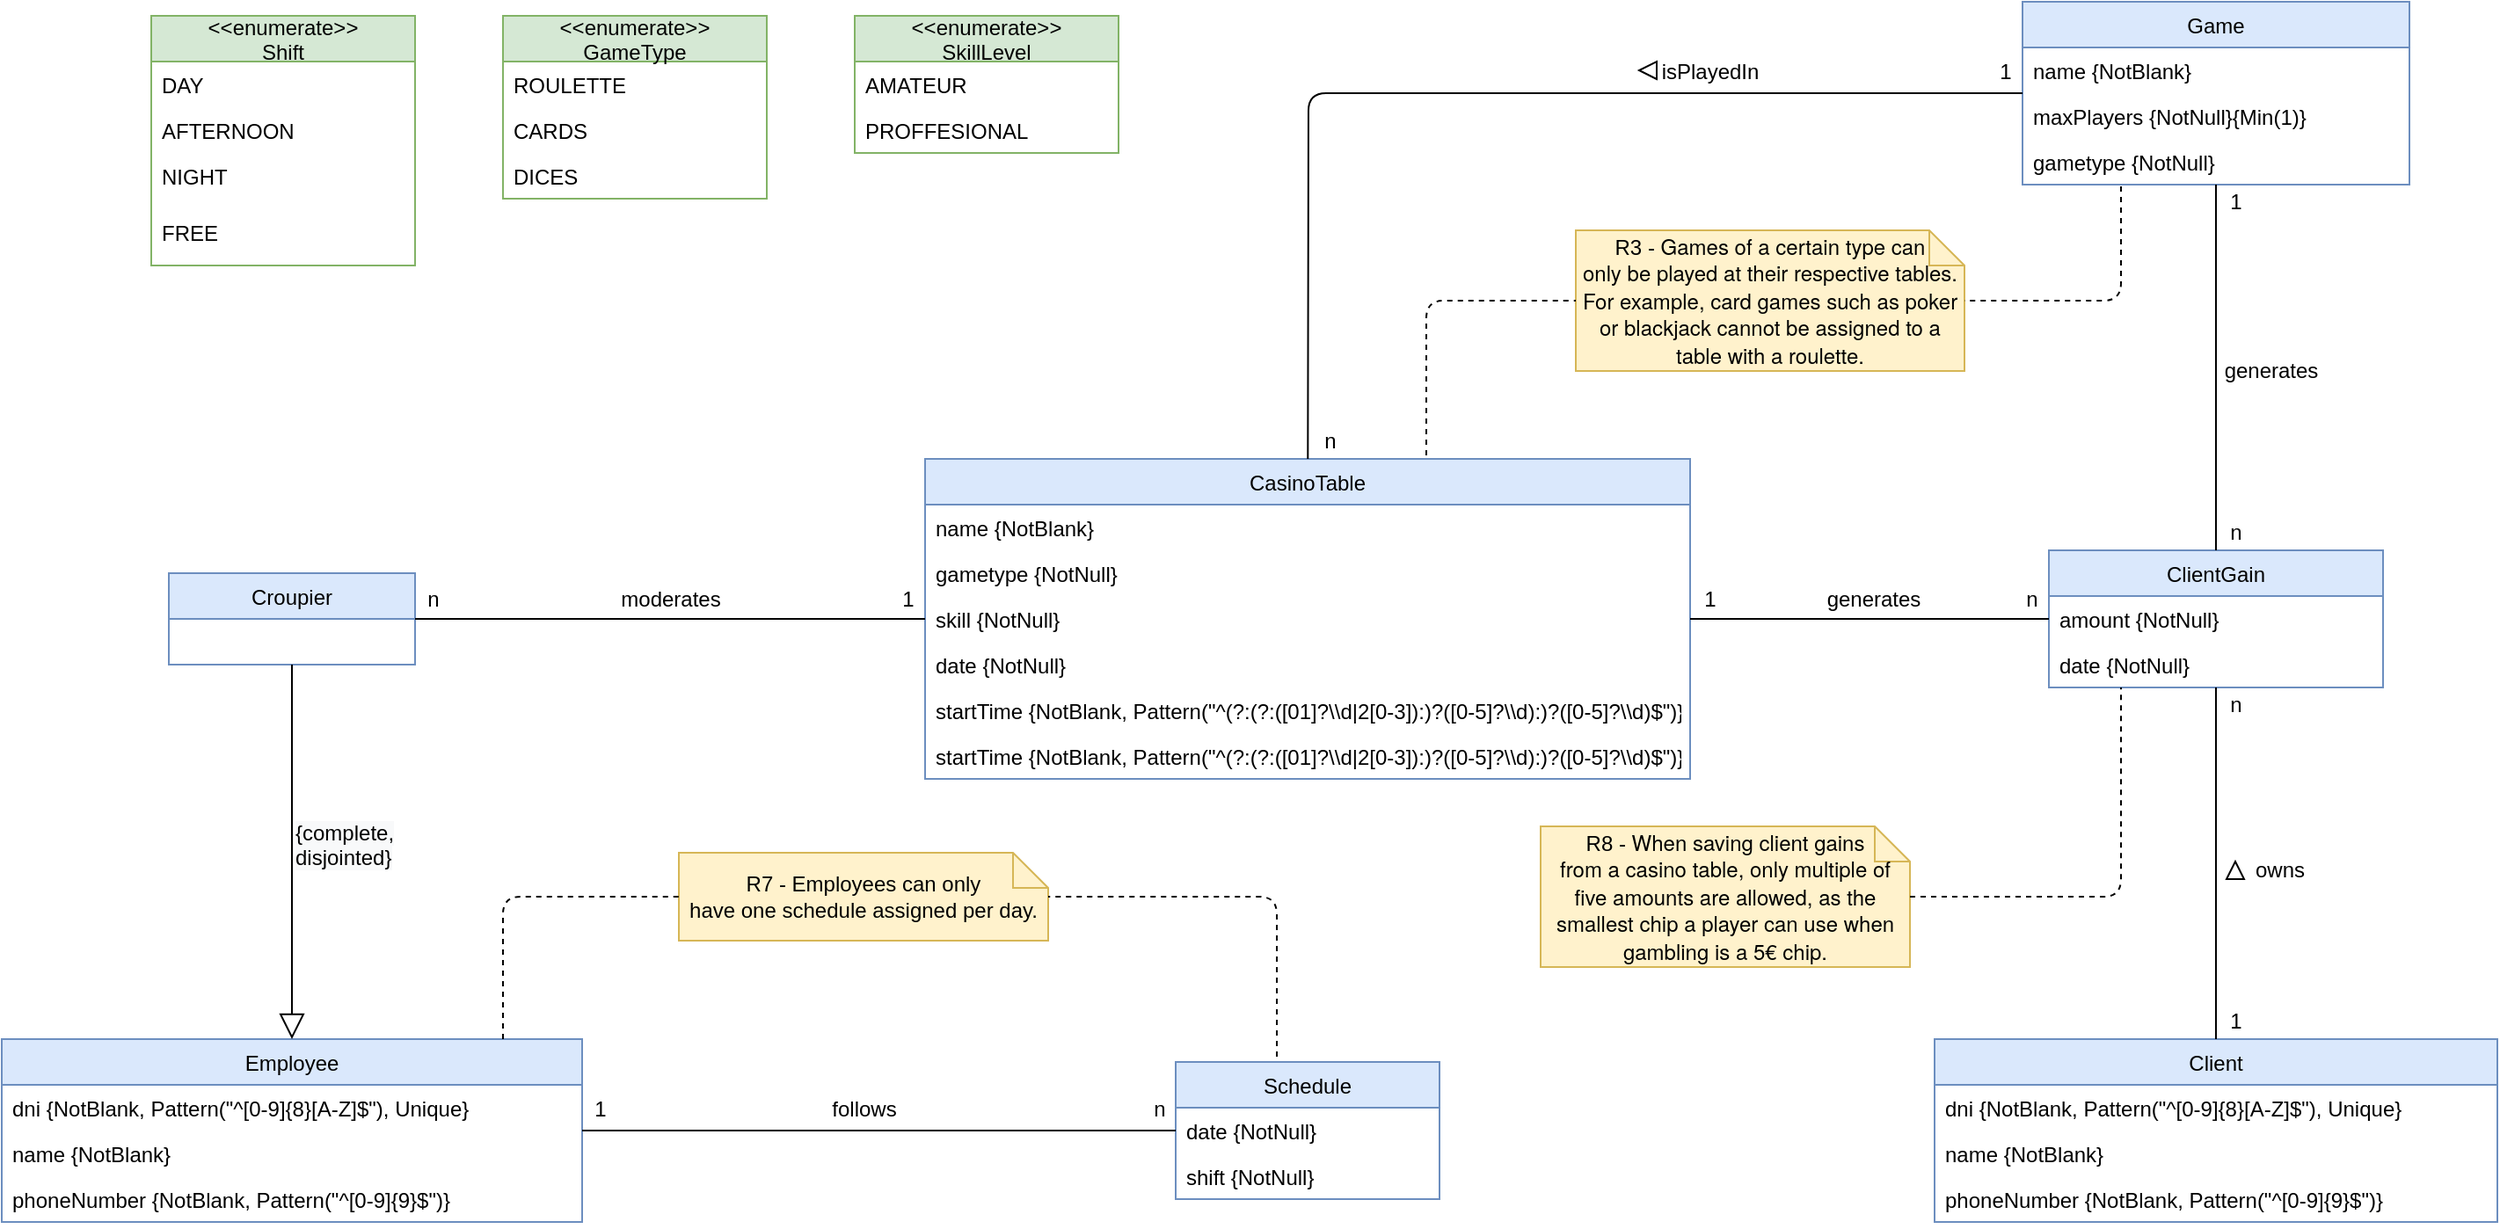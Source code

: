 <mxfile version="13.9.9" type="device" pages="2"><diagram id="haP7rT65bJ3RNNxYi6FX" name="V1-Casino"><mxGraphModel dx="852" dy="2855" grid="1" gridSize="10" guides="1" tooltips="1" connect="1" arrows="0" fold="1" page="1" pageScale="1" pageWidth="827" pageHeight="1169" math="0" shadow="0"><root><mxCell id="0"/><mxCell id="1" parent="0"/><mxCell id="ttoo0O_EBMb4lFPhNfV6-1" value="Employee" style="swimlane;fontStyle=0;childLayout=stackLayout;horizontal=1;startSize=26;horizontalStack=0;resizeParent=1;resizeParentMax=0;resizeLast=0;collapsible=1;marginBottom=0;fillColor=#dae8fc;strokeColor=#6c8ebf;" parent="1" vertex="1"><mxGeometry x="150" y="-1598" width="330" height="104" as="geometry"><mxRectangle x="-40" y="-960" width="90" height="26" as="alternateBounds"/></mxGeometry></mxCell><mxCell id="ttoo0O_EBMb4lFPhNfV6-3" value="dni {NotBlank, Pattern(&quot;^[0-9]{8}[A-Z]$&quot;), Unique}" style="text;align=left;verticalAlign=top;spacingLeft=4;spacingRight=4;overflow=hidden;rotatable=0;points=[[0,0.5],[1,0.5]];portConstraint=eastwest;" parent="ttoo0O_EBMb4lFPhNfV6-1" vertex="1"><mxGeometry y="26" width="330" height="26" as="geometry"/></mxCell><mxCell id="ttoo0O_EBMb4lFPhNfV6-2" value="name {NotBlank}" style="text;align=left;verticalAlign=top;spacingLeft=4;spacingRight=4;overflow=hidden;rotatable=0;points=[[0,0.5],[1,0.5]];portConstraint=eastwest;" parent="ttoo0O_EBMb4lFPhNfV6-1" vertex="1"><mxGeometry y="52" width="330" height="26" as="geometry"/></mxCell><mxCell id="ttoo0O_EBMb4lFPhNfV6-4" value="phoneNumber {NotBlank, Pattern(&quot;^[0-9]{9}$&quot;)}" style="text;align=left;verticalAlign=top;spacingLeft=4;spacingRight=4;overflow=hidden;rotatable=0;points=[[0,0.5],[1,0.5]];portConstraint=eastwest;" parent="ttoo0O_EBMb4lFPhNfV6-1" vertex="1"><mxGeometry y="78" width="330" height="26" as="geometry"/></mxCell><mxCell id="ttoo0O_EBMb4lFPhNfV6-17" value="Croupier" style="swimlane;fontStyle=0;childLayout=stackLayout;horizontal=1;startSize=26;horizontalStack=0;resizeParent=1;resizeParentMax=0;resizeLast=0;collapsible=1;marginBottom=0;fillColor=#dae8fc;strokeColor=#6c8ebf;" parent="1" vertex="1"><mxGeometry x="245" y="-1863" width="140" height="52" as="geometry"/></mxCell><mxCell id="ttoo0O_EBMb4lFPhNfV6-30" value="Game" style="swimlane;fontStyle=0;childLayout=stackLayout;horizontal=1;startSize=26;horizontalStack=0;resizeParent=1;resizeParentMax=0;resizeLast=0;collapsible=1;marginBottom=0;fillColor=#dae8fc;strokeColor=#6c8ebf;" parent="1" vertex="1"><mxGeometry x="1299" y="-2188" width="220" height="104" as="geometry"/></mxCell><mxCell id="ttoo0O_EBMb4lFPhNfV6-31" value="name {NotBlank}" style="text;align=left;verticalAlign=top;spacingLeft=4;spacingRight=4;overflow=hidden;rotatable=0;points=[[0,0.5],[1,0.5]];portConstraint=eastwest;" parent="ttoo0O_EBMb4lFPhNfV6-30" vertex="1"><mxGeometry y="26" width="220" height="26" as="geometry"/></mxCell><mxCell id="ttoo0O_EBMb4lFPhNfV6-33" value="maxPlayers {NotNull}{Min(1)}" style="text;align=left;verticalAlign=top;spacingLeft=4;spacingRight=4;overflow=hidden;rotatable=0;points=[[0,0.5],[1,0.5]];portConstraint=eastwest;" parent="ttoo0O_EBMb4lFPhNfV6-30" vertex="1"><mxGeometry y="52" width="220" height="26" as="geometry"/></mxCell><mxCell id="U2jEPS7BG4JOYbLefs9r-18" value="gametype {NotNull}" style="text;align=left;verticalAlign=top;spacingLeft=4;spacingRight=4;overflow=hidden;rotatable=0;points=[[0,0.5],[1,0.5]];portConstraint=eastwest;" parent="ttoo0O_EBMb4lFPhNfV6-30" vertex="1"><mxGeometry y="78" width="220" height="26" as="geometry"/></mxCell><mxCell id="ttoo0O_EBMb4lFPhNfV6-34" value="CasinoTable" style="swimlane;fontStyle=0;childLayout=stackLayout;horizontal=1;startSize=26;horizontalStack=0;resizeParent=1;resizeParentMax=0;resizeLast=0;collapsible=1;marginBottom=0;fillColor=#dae8fc;strokeColor=#6c8ebf;" parent="1" vertex="1"><mxGeometry x="675" y="-1928" width="435" height="182" as="geometry"/></mxCell><mxCell id="ttoo0O_EBMb4lFPhNfV6-35" value="name {NotBlank}" style="text;align=left;verticalAlign=top;spacingLeft=4;spacingRight=4;overflow=hidden;rotatable=0;points=[[0,0.5],[1,0.5]];portConstraint=eastwest;" parent="ttoo0O_EBMb4lFPhNfV6-34" vertex="1"><mxGeometry y="26" width="435" height="26" as="geometry"/></mxCell><mxCell id="U2jEPS7BG4JOYbLefs9r-17" value="gametype {NotNull}" style="text;align=left;verticalAlign=top;spacingLeft=4;spacingRight=4;overflow=hidden;rotatable=0;points=[[0,0.5],[1,0.5]];portConstraint=eastwest;" parent="ttoo0O_EBMb4lFPhNfV6-34" vertex="1"><mxGeometry y="52" width="435" height="26" as="geometry"/></mxCell><mxCell id="Sf7pFrI4nEd1d_ADMOaL-2" value="skill {NotNull}" style="text;align=left;verticalAlign=top;spacingLeft=4;spacingRight=4;overflow=hidden;rotatable=0;points=[[0,0.5],[1,0.5]];portConstraint=eastwest;" parent="ttoo0O_EBMb4lFPhNfV6-34" vertex="1"><mxGeometry y="78" width="435" height="26" as="geometry"/></mxCell><mxCell id="U2jEPS7BG4JOYbLefs9r-93" value="date {NotNull}" style="text;align=left;verticalAlign=top;spacingLeft=4;spacingRight=4;overflow=hidden;rotatable=0;points=[[0,0.5],[1,0.5]];portConstraint=eastwest;" parent="ttoo0O_EBMb4lFPhNfV6-34" vertex="1"><mxGeometry y="104" width="435" height="26" as="geometry"/></mxCell><mxCell id="Sf7pFrI4nEd1d_ADMOaL-10" value="startTime {NotBlank, Pattern(&quot;^(?:(?:([01]?\\d|2[0-3]):)?([0-5]?\\d):)?([0-5]?\\d)$&quot;)}" style="text;align=left;verticalAlign=top;spacingLeft=4;spacingRight=4;overflow=hidden;rotatable=0;points=[[0,0.5],[1,0.5]];portConstraint=eastwest;" parent="ttoo0O_EBMb4lFPhNfV6-34" vertex="1"><mxGeometry y="130" width="435" height="26" as="geometry"/></mxCell><mxCell id="Sf7pFrI4nEd1d_ADMOaL-3" value="startTime {NotBlank, Pattern(&quot;^(?:(?:([01]?\\d|2[0-3]):)?([0-5]?\\d):)?([0-5]?\\d)$&quot;)}" style="text;align=left;verticalAlign=top;spacingLeft=4;spacingRight=4;overflow=hidden;rotatable=0;points=[[0,0.5],[1,0.5]];portConstraint=eastwest;" parent="ttoo0O_EBMb4lFPhNfV6-34" vertex="1"><mxGeometry y="156" width="435" height="26" as="geometry"/></mxCell><mxCell id="ttoo0O_EBMb4lFPhNfV6-38" value="&lt;&lt;enumerate&gt;&gt;&#10;Shift" style="swimlane;fontStyle=0;childLayout=stackLayout;horizontal=1;startSize=26;horizontalStack=0;resizeParent=1;resizeParentMax=0;resizeLast=0;collapsible=1;marginBottom=0;fillColor=#d5e8d4;strokeColor=#82b366;" parent="1" vertex="1"><mxGeometry x="235" y="-2180" width="150" height="142" as="geometry"/></mxCell><mxCell id="ttoo0O_EBMb4lFPhNfV6-39" value="DAY" style="text;align=left;verticalAlign=top;spacingLeft=4;spacingRight=4;overflow=hidden;rotatable=0;points=[[0,0.5],[1,0.5]];portConstraint=eastwest;" parent="ttoo0O_EBMb4lFPhNfV6-38" vertex="1"><mxGeometry y="26" width="150" height="26" as="geometry"/></mxCell><mxCell id="ttoo0O_EBMb4lFPhNfV6-40" value="AFTERNOON" style="text;align=left;verticalAlign=top;spacingLeft=4;spacingRight=4;overflow=hidden;rotatable=0;points=[[0,0.5],[1,0.5]];portConstraint=eastwest;" parent="ttoo0O_EBMb4lFPhNfV6-38" vertex="1"><mxGeometry y="52" width="150" height="26" as="geometry"/></mxCell><mxCell id="ttoo0O_EBMb4lFPhNfV6-41" value="NIGHT" style="text;align=left;verticalAlign=top;spacingLeft=4;spacingRight=4;overflow=hidden;rotatable=0;points=[[0,0.5],[1,0.5]];portConstraint=eastwest;" parent="ttoo0O_EBMb4lFPhNfV6-38" vertex="1"><mxGeometry y="78" width="150" height="32" as="geometry"/></mxCell><mxCell id="BKhPPXuV4jdL5ElhV1Ix-18" value="FREE" style="text;align=left;verticalAlign=top;spacingLeft=4;spacingRight=4;overflow=hidden;rotatable=0;points=[[0,0.5],[1,0.5]];portConstraint=eastwest;" parent="ttoo0O_EBMb4lFPhNfV6-38" vertex="1"><mxGeometry y="110" width="150" height="32" as="geometry"/></mxCell><mxCell id="U2jEPS7BG4JOYbLefs9r-11" value="&lt;&lt;enumerate&gt;&gt;&#10;GameType" style="swimlane;fontStyle=0;childLayout=stackLayout;horizontal=1;startSize=26;horizontalStack=0;resizeParent=1;resizeParentMax=0;resizeLast=0;collapsible=1;marginBottom=0;fillColor=#d5e8d4;strokeColor=#82b366;" parent="1" vertex="1"><mxGeometry x="435" y="-2180" width="150" height="104" as="geometry"/></mxCell><mxCell id="U2jEPS7BG4JOYbLefs9r-12" value="ROULETTE" style="text;align=left;verticalAlign=top;spacingLeft=4;spacingRight=4;overflow=hidden;rotatable=0;points=[[0,0.5],[1,0.5]];portConstraint=eastwest;" parent="U2jEPS7BG4JOYbLefs9r-11" vertex="1"><mxGeometry y="26" width="150" height="26" as="geometry"/></mxCell><mxCell id="U2jEPS7BG4JOYbLefs9r-13" value="CARDS" style="text;align=left;verticalAlign=top;spacingLeft=4;spacingRight=4;overflow=hidden;rotatable=0;points=[[0,0.5],[1,0.5]];portConstraint=eastwest;" parent="U2jEPS7BG4JOYbLefs9r-11" vertex="1"><mxGeometry y="52" width="150" height="26" as="geometry"/></mxCell><mxCell id="U2jEPS7BG4JOYbLefs9r-14" value="DICES" style="text;align=left;verticalAlign=top;spacingLeft=4;spacingRight=4;overflow=hidden;rotatable=0;points=[[0,0.5],[1,0.5]];portConstraint=eastwest;" parent="U2jEPS7BG4JOYbLefs9r-11" vertex="1"><mxGeometry y="78" width="150" height="26" as="geometry"/></mxCell><mxCell id="U2jEPS7BG4JOYbLefs9r-22" value="isPlayedIn" style="text;html=1;align=center;verticalAlign=middle;resizable=0;points=[];autosize=1;" parent="1" vertex="1"><mxGeometry x="1086" y="-2158" width="70" height="20" as="geometry"/></mxCell><mxCell id="U2jEPS7BG4JOYbLefs9r-25" value="1" style="text;html=1;align=center;verticalAlign=middle;resizable=0;points=[];autosize=1;" parent="1" vertex="1"><mxGeometry x="1410" y="-1618" width="20" height="20" as="geometry"/></mxCell><mxCell id="U2jEPS7BG4JOYbLefs9r-26" value="moderates" style="text;html=1;align=center;verticalAlign=middle;resizable=0;points=[];autosize=1;" parent="1" vertex="1"><mxGeometry x="495" y="-1858" width="70" height="20" as="geometry"/></mxCell><mxCell id="U2jEPS7BG4JOYbLefs9r-54" value="1" style="text;html=1;align=center;verticalAlign=middle;resizable=0;points=[];autosize=1;" parent="1" vertex="1"><mxGeometry x="1111" y="-1858" width="20" height="20" as="geometry"/></mxCell><mxCell id="U2jEPS7BG4JOYbLefs9r-55" value="n" style="text;html=1;align=center;verticalAlign=middle;resizable=0;points=[];autosize=1;" parent="1" vertex="1"><mxGeometry x="895" y="-1948" width="20" height="20" as="geometry"/></mxCell><mxCell id="U2jEPS7BG4JOYbLefs9r-69" value="ClientGain" style="swimlane;fontStyle=0;childLayout=stackLayout;horizontal=1;startSize=26;horizontalStack=0;resizeParent=1;resizeParentMax=0;resizeLast=0;collapsible=1;marginBottom=0;fillColor=#dae8fc;strokeColor=#6c8ebf;" parent="1" vertex="1"><mxGeometry x="1314" y="-1876" width="190" height="78" as="geometry"/></mxCell><mxCell id="U2jEPS7BG4JOYbLefs9r-70" value="amount {NotNull}" style="text;align=left;verticalAlign=top;spacingLeft=4;spacingRight=4;overflow=hidden;rotatable=0;points=[[0,0.5],[1,0.5]];portConstraint=eastwest;" parent="U2jEPS7BG4JOYbLefs9r-69" vertex="1"><mxGeometry y="26" width="190" height="26" as="geometry"/></mxCell><mxCell id="U2jEPS7BG4JOYbLefs9r-89" value="date {NotNull}" style="text;align=left;verticalAlign=top;spacingLeft=4;spacingRight=4;overflow=hidden;rotatable=0;points=[[0,0.5],[1,0.5]];portConstraint=eastwest;" parent="U2jEPS7BG4JOYbLefs9r-69" vertex="1"><mxGeometry y="52" width="190" height="26" as="geometry"/></mxCell><mxCell id="U2jEPS7BG4JOYbLefs9r-73" value="Client" style="swimlane;fontStyle=0;childLayout=stackLayout;horizontal=1;startSize=26;horizontalStack=0;resizeParent=1;resizeParentMax=0;resizeLast=0;collapsible=1;marginBottom=0;fillColor=#dae8fc;strokeColor=#6c8ebf;" parent="1" vertex="1"><mxGeometry x="1249" y="-1598" width="320" height="104" as="geometry"/></mxCell><mxCell id="U2jEPS7BG4JOYbLefs9r-75" value="dni {NotBlank, Pattern(&quot;^[0-9]{8}[A-Z]$&quot;), Unique}" style="text;align=left;verticalAlign=top;spacingLeft=4;spacingRight=4;overflow=hidden;rotatable=0;points=[[0,0.5],[1,0.5]];portConstraint=eastwest;" parent="U2jEPS7BG4JOYbLefs9r-73" vertex="1"><mxGeometry y="26" width="320" height="26" as="geometry"/></mxCell><mxCell id="U2jEPS7BG4JOYbLefs9r-74" value="name {NotBlank}" style="text;align=left;verticalAlign=top;spacingLeft=4;spacingRight=4;overflow=hidden;rotatable=0;points=[[0,0.5],[1,0.5]];portConstraint=eastwest;" parent="U2jEPS7BG4JOYbLefs9r-73" vertex="1"><mxGeometry y="52" width="320" height="26" as="geometry"/></mxCell><mxCell id="U2jEPS7BG4JOYbLefs9r-76" value="phoneNumber {NotBlank, Pattern(&quot;^[0-9]{9}$&quot;)}" style="text;align=left;verticalAlign=top;spacingLeft=4;spacingRight=4;overflow=hidden;rotatable=0;points=[[0,0.5],[1,0.5]];portConstraint=eastwest;" parent="U2jEPS7BG4JOYbLefs9r-73" vertex="1"><mxGeometry y="78" width="320" height="26" as="geometry"/></mxCell><mxCell id="U2jEPS7BG4JOYbLefs9r-83" value="n" style="text;html=1;align=center;verticalAlign=middle;resizable=0;points=[];autosize=1;" parent="1" vertex="1"><mxGeometry x="1294" y="-1858" width="20" height="20" as="geometry"/></mxCell><mxCell id="U2jEPS7BG4JOYbLefs9r-86" value="n" style="text;html=1;align=center;verticalAlign=middle;resizable=0;points=[];autosize=1;" parent="1" vertex="1"><mxGeometry x="1410" y="-1798" width="20" height="20" as="geometry"/></mxCell><mxCell id="U2jEPS7BG4JOYbLefs9r-87" value="1" style="text;html=1;align=center;verticalAlign=middle;resizable=0;points=[];autosize=1;" parent="1" vertex="1"><mxGeometry x="655" y="-1858" width="20" height="20" as="geometry"/></mxCell><mxCell id="U2jEPS7BG4JOYbLefs9r-88" value="owns" style="text;html=1;align=center;verticalAlign=middle;resizable=0;points=[];autosize=1;" parent="1" vertex="1"><mxGeometry x="1425" y="-1704" width="40" height="20" as="geometry"/></mxCell><mxCell id="U2jEPS7BG4JOYbLefs9r-92" value="generates" style="text;html=1;align=center;verticalAlign=middle;resizable=0;points=[];autosize=1;" parent="1" vertex="1"><mxGeometry x="1179" y="-1858" width="70" height="20" as="geometry"/></mxCell><mxCell id="U2jEPS7BG4JOYbLefs9r-94" value="&lt;&lt;enumerate&gt;&gt;&#10;SkillLevel" style="swimlane;fontStyle=0;childLayout=stackLayout;horizontal=1;startSize=26;horizontalStack=0;resizeParent=1;resizeParentMax=0;resizeLast=0;collapsible=1;marginBottom=0;fillColor=#d5e8d4;strokeColor=#82b366;" parent="1" vertex="1"><mxGeometry x="635" y="-2180" width="150" height="78" as="geometry"/></mxCell><mxCell id="U2jEPS7BG4JOYbLefs9r-95" value="AMATEUR" style="text;align=left;verticalAlign=top;spacingLeft=4;spacingRight=4;overflow=hidden;rotatable=0;points=[[0,0.5],[1,0.5]];portConstraint=eastwest;" parent="U2jEPS7BG4JOYbLefs9r-94" vertex="1"><mxGeometry y="26" width="150" height="26" as="geometry"/></mxCell><mxCell id="U2jEPS7BG4JOYbLefs9r-96" value="PROFFESIONAL" style="text;align=left;verticalAlign=top;spacingLeft=4;spacingRight=4;overflow=hidden;rotatable=0;points=[[0,0.5],[1,0.5]];portConstraint=eastwest;" parent="U2jEPS7BG4JOYbLefs9r-94" vertex="1"><mxGeometry y="52" width="150" height="26" as="geometry"/></mxCell><mxCell id="I0wCT_-brJnPzr2VMKMi-24" value="" style="triangle;whiteSpace=wrap;html=1;direction=west;" parent="1" vertex="1"><mxGeometry x="1081" y="-2154" width="10" height="10" as="geometry"/></mxCell><mxCell id="I0wCT_-brJnPzr2VMKMi-74" value="1" style="text;html=1;align=center;verticalAlign=middle;resizable=0;points=[];autosize=1;" parent="1" vertex="1"><mxGeometry x="1279" y="-2158" width="20" height="20" as="geometry"/></mxCell><mxCell id="I0wCT_-brJnPzr2VMKMi-75" value="n" style="text;html=1;align=center;verticalAlign=middle;resizable=0;points=[];autosize=1;" parent="1" vertex="1"><mxGeometry x="385" y="-1858" width="20" height="20" as="geometry"/></mxCell><mxCell id="IR5y26zak9uuA3qbdfPI-8" value="&lt;font style=&quot;font-size: 12px&quot;&gt;&lt;font style=&quot;font-size: 12px&quot;&gt;R3 -&amp;nbsp;&lt;/font&gt;&lt;span style=&quot;font-family: &amp;#34;whitney&amp;#34; , &amp;#34;helvetica neue&amp;#34; , &amp;#34;helvetica&amp;#34; , &amp;#34;arial&amp;#34; , sans-serif&quot;&gt;Games of a certain type can&lt;br&gt;only be played at their respective tables. For example, card games such as poker or blackjack cannot be assigned to a table with a roulette.&lt;/span&gt;&lt;/font&gt;" style="shape=note;size=20;whiteSpace=wrap;html=1;fillColor=#fff2cc;strokeColor=#d6b656;" parent="1" vertex="1"><mxGeometry x="1045" y="-2058" width="221" height="80" as="geometry"/></mxCell><mxCell id="iDhY7FzTrhBNtjztaiVu-1" value="Schedule" style="swimlane;fontStyle=0;childLayout=stackLayout;horizontal=1;startSize=26;horizontalStack=0;resizeParent=1;resizeParentMax=0;resizeLast=0;collapsible=1;marginBottom=0;fillColor=#dae8fc;strokeColor=#6c8ebf;" parent="1" vertex="1"><mxGeometry x="817.5" y="-1585" width="150" height="78" as="geometry"/></mxCell><mxCell id="iDhY7FzTrhBNtjztaiVu-2" value="date {NotNull}" style="text;align=left;verticalAlign=top;spacingLeft=4;spacingRight=4;overflow=hidden;rotatable=0;points=[[0,0.5],[1,0.5]];portConstraint=eastwest;" parent="iDhY7FzTrhBNtjztaiVu-1" vertex="1"><mxGeometry y="26" width="150" height="26" as="geometry"/></mxCell><mxCell id="iDhY7FzTrhBNtjztaiVu-3" value="shift {NotNull}" style="text;align=left;verticalAlign=top;spacingLeft=4;spacingRight=4;overflow=hidden;rotatable=0;points=[[0,0.5],[1,0.5]];portConstraint=eastwest;" parent="iDhY7FzTrhBNtjztaiVu-1" vertex="1"><mxGeometry y="52" width="150" height="26" as="geometry"/></mxCell><mxCell id="iDhY7FzTrhBNtjztaiVu-6" value="1" style="text;html=1;align=center;verticalAlign=middle;resizable=0;points=[];autosize=1;" parent="1" vertex="1"><mxGeometry x="480" y="-1568" width="20" height="20" as="geometry"/></mxCell><mxCell id="iDhY7FzTrhBNtjztaiVu-7" value="n" style="text;html=1;align=center;verticalAlign=middle;resizable=0;points=[];autosize=1;" parent="1" vertex="1"><mxGeometry x="797.5" y="-1568" width="20" height="20" as="geometry"/></mxCell><mxCell id="iDhY7FzTrhBNtjztaiVu-9" value="follows" style="text;html=1;align=center;verticalAlign=middle;resizable=0;points=[];autosize=1;" parent="1" vertex="1"><mxGeometry x="615" y="-1568" width="50" height="20" as="geometry"/></mxCell><mxCell id="CLGpBFzKk-P2aF23R5-1-1" value="" style="endArrow=none;html=1;" parent="1" source="U2jEPS7BG4JOYbLefs9r-69" target="U2jEPS7BG4JOYbLefs9r-73" edge="1"><mxGeometry width="50" height="50" relative="1" as="geometry"><mxPoint x="474" y="-1228" as="sourcePoint"/><mxPoint x="524" y="-1278" as="targetPoint"/></mxGeometry></mxCell><mxCell id="CLGpBFzKk-P2aF23R5-1-2" value="" style="endArrow=none;html=1;" parent="1" source="ttoo0O_EBMb4lFPhNfV6-30" target="ttoo0O_EBMb4lFPhNfV6-34" edge="1"><mxGeometry width="50" height="50" relative="1" as="geometry"><mxPoint x="515" y="-1382" as="sourcePoint"/><mxPoint x="795" y="-1701" as="targetPoint"/><Array as="points"><mxPoint x="893" y="-2136"/></Array></mxGeometry></mxCell><mxCell id="CLGpBFzKk-P2aF23R5-1-3" value="" style="endArrow=none;html=1;" parent="1" source="U2jEPS7BG4JOYbLefs9r-69" target="ttoo0O_EBMb4lFPhNfV6-30" edge="1"><mxGeometry width="50" height="50" relative="1" as="geometry"><mxPoint x="494" y="-1208" as="sourcePoint"/><mxPoint x="544" y="-1258" as="targetPoint"/></mxGeometry></mxCell><mxCell id="CLGpBFzKk-P2aF23R5-1-8" value="" style="endArrow=none;html=1;exitX=1;exitY=0.5;exitDx=0;exitDy=0;" parent="1" source="ttoo0O_EBMb4lFPhNfV6-17" target="ttoo0O_EBMb4lFPhNfV6-34" edge="1"><mxGeometry width="50" height="50" relative="1" as="geometry"><mxPoint x="395" y="-1846" as="sourcePoint"/><mxPoint x="665" y="-1844" as="targetPoint"/></mxGeometry></mxCell><mxCell id="CLGpBFzKk-P2aF23R5-1-12" value="" style="endArrow=block;endFill=0;endSize=12;html=1;" parent="1" source="ttoo0O_EBMb4lFPhNfV6-17" target="ttoo0O_EBMb4lFPhNfV6-1" edge="1"><mxGeometry width="160" relative="1" as="geometry"><mxPoint x="135" y="-1766" as="sourcePoint"/><mxPoint x="295" y="-1766" as="targetPoint"/></mxGeometry></mxCell><mxCell id="qd1ylhqmiDF2j41mLxyM-1" value="&lt;span style=&quot;color: rgb(0, 0, 0); font-family: helvetica; font-size: 12px; font-style: normal; font-weight: 400; letter-spacing: normal; text-align: center; text-indent: 0px; text-transform: none; word-spacing: 0px; background-color: rgb(248, 249, 250); display: inline; float: none;&quot;&gt;{complete,&lt;/span&gt;&lt;br style=&quot;color: rgb(0, 0, 0); font-family: helvetica; font-size: 12px; font-style: normal; font-weight: 400; letter-spacing: normal; text-align: center; text-indent: 0px; text-transform: none; word-spacing: 0px; background-color: rgb(248, 249, 250);&quot;&gt;&lt;span style=&quot;color: rgb(0, 0, 0); font-family: helvetica; font-size: 12px; font-style: normal; font-weight: 400; letter-spacing: normal; text-align: center; text-indent: 0px; text-transform: none; word-spacing: 0px; background-color: rgb(248, 249, 250); display: inline; float: none;&quot;&gt;disjointed}&lt;/span&gt;" style="text;whiteSpace=wrap;html=1;" parent="1" vertex="1"><mxGeometry x="315" y="-1729" width="60" height="40" as="geometry"/></mxCell><mxCell id="CLGpBFzKk-P2aF23R5-1-10" value="" style="endArrow=none;html=1;" parent="1" source="iDhY7FzTrhBNtjztaiVu-1" target="ttoo0O_EBMb4lFPhNfV6-1" edge="1"><mxGeometry width="50" height="50" relative="1" as="geometry"><mxPoint x="-285" y="-1516" as="sourcePoint"/><mxPoint x="-45" y="-1704" as="targetPoint"/></mxGeometry></mxCell><mxCell id="Sf7pFrI4nEd1d_ADMOaL-1" value="" style="endArrow=none;html=1;" parent="1" source="U2jEPS7BG4JOYbLefs9r-69" target="ttoo0O_EBMb4lFPhNfV6-34" edge="1"><mxGeometry width="50" height="50" relative="1" as="geometry"><mxPoint x="395" y="-1397" as="sourcePoint"/><mxPoint x="779" y="-1678" as="targetPoint"/></mxGeometry></mxCell><mxCell id="w22VQ-yJHX0pBGmrUSGC-1" value="&lt;span lang=&quot;EN-US&quot;&gt;&lt;font style=&quot;font-size: 12px&quot;&gt;R7 - Employees can only&lt;br/&gt;have one schedule assigned per day.&lt;/font&gt;&lt;/span&gt;" style="shape=note;size=20;whiteSpace=wrap;html=1;fillColor=#fff2cc;strokeColor=#d6b656;" parent="1" vertex="1"><mxGeometry x="535" y="-1704" width="210" height="50" as="geometry"/></mxCell><mxCell id="w22VQ-yJHX0pBGmrUSGC-2" value="&lt;font style=&quot;font-size: 12px&quot;&gt;&lt;span lang=&quot;EN-US&quot;&gt;&lt;font style=&quot;font-size: 12px&quot;&gt;R8 -&amp;nbsp;&lt;/font&gt;&lt;/span&gt;&lt;span style=&quot;font-family: &amp;#34;whitney&amp;#34; , &amp;#34;helvetica neue&amp;#34; , &amp;#34;helvetica&amp;#34; , &amp;#34;arial&amp;#34; , sans-serif&quot;&gt;When saving client gains&lt;br&gt;from a casino table, only multiple of five amounts are allowed, as the smallest chip a player can use when gambling is a 5€ chip.&lt;/span&gt;&lt;/font&gt;" style="shape=note;size=20;whiteSpace=wrap;html=1;fillColor=#fff2cc;strokeColor=#d6b656;" parent="1" vertex="1"><mxGeometry x="1025" y="-1719" width="210" height="80" as="geometry"/></mxCell><mxCell id="u49dGDC7jfvVUI5NAvvt-3" value="" style="triangle;whiteSpace=wrap;html=1;direction=north;" parent="1" vertex="1"><mxGeometry x="1415" y="-1699" width="10" height="10" as="geometry"/></mxCell><mxCell id="u49dGDC7jfvVUI5NAvvt-4" value="1" style="text;html=1;align=center;verticalAlign=middle;resizable=0;points=[];autosize=1;" parent="1" vertex="1"><mxGeometry x="1410" y="-2084" width="20" height="20" as="geometry"/></mxCell><mxCell id="u49dGDC7jfvVUI5NAvvt-5" value="n" style="text;html=1;align=center;verticalAlign=middle;resizable=0;points=[];autosize=1;" parent="1" vertex="1"><mxGeometry x="1410" y="-1896" width="20" height="20" as="geometry"/></mxCell><mxCell id="u49dGDC7jfvVUI5NAvvt-6" value="generates" style="text;html=1;align=center;verticalAlign=middle;resizable=0;points=[];autosize=1;" parent="1" vertex="1"><mxGeometry x="1405" y="-1988" width="70" height="20" as="geometry"/></mxCell><mxCell id="u49dGDC7jfvVUI5NAvvt-13" value="" style="endArrow=none;dashed=1;html=1;" parent="1" target="IR5y26zak9uuA3qbdfPI-8" edge="1"><mxGeometry width="50" height="50" relative="1" as="geometry"><mxPoint x="1355" y="-2083" as="sourcePoint"/><mxPoint x="1035" y="-2018" as="targetPoint"/><Array as="points"><mxPoint x="1355" y="-2018"/></Array></mxGeometry></mxCell><mxCell id="u49dGDC7jfvVUI5NAvvt-14" value="" style="endArrow=none;dashed=1;html=1;" parent="1" target="IR5y26zak9uuA3qbdfPI-8" edge="1"><mxGeometry width="50" height="50" relative="1" as="geometry"><mxPoint x="960" y="-1930" as="sourcePoint"/><mxPoint x="1045" y="-2008" as="targetPoint"/><Array as="points"><mxPoint x="960" y="-2018"/></Array></mxGeometry></mxCell><mxCell id="u49dGDC7jfvVUI5NAvvt-15" value="" style="endArrow=none;dashed=1;html=1;" parent="1" source="w22VQ-yJHX0pBGmrUSGC-2" edge="1"><mxGeometry width="50" height="50" relative="1" as="geometry"><mxPoint x="1065" y="-1634" as="sourcePoint"/><mxPoint x="1355" y="-1798" as="targetPoint"/><Array as="points"><mxPoint x="1355" y="-1679"/></Array></mxGeometry></mxCell><mxCell id="u49dGDC7jfvVUI5NAvvt-16" value="" style="endArrow=none;dashed=1;html=1;" parent="1" target="w22VQ-yJHX0pBGmrUSGC-1" edge="1"><mxGeometry width="50" height="50" relative="1" as="geometry"><mxPoint x="875" y="-1588" as="sourcePoint"/><mxPoint x="525" y="-1658" as="targetPoint"/><Array as="points"><mxPoint x="875" y="-1679"/></Array></mxGeometry></mxCell><mxCell id="u49dGDC7jfvVUI5NAvvt-17" value="" style="endArrow=none;dashed=1;html=1;" parent="1" target="w22VQ-yJHX0pBGmrUSGC-1" edge="1"><mxGeometry width="50" height="50" relative="1" as="geometry"><mxPoint x="435" y="-1598" as="sourcePoint"/><mxPoint x="535" y="-1648" as="targetPoint"/><Array as="points"><mxPoint x="435" y="-1679"/></Array></mxGeometry></mxCell></root></mxGraphModel></diagram><diagram id="eVfOeLqbK0XF0GPJ29hP" name="V2-Restaurante,Slots,Shows"><mxGraphModel dx="1695" dy="1702" grid="1" gridSize="10" guides="1" tooltips="1" connect="1" arrows="1" fold="1" page="1" pageScale="1" pageWidth="827" pageHeight="1169" math="0" shadow="0"><root><mxCell id="Y8TTn0vMjqW9Ef7KqWtV-0"/><mxCell id="Y8TTn0vMjqW9Ef7KqWtV-1" parent="Y8TTn0vMjqW9Ef7KqWtV-0"/><mxCell id="Y8TTn0vMjqW9Ef7KqWtV-2" value="Cook" style="swimlane;fontStyle=0;childLayout=stackLayout;horizontal=1;startSize=26;fillColor=#dae8fc;horizontalStack=0;resizeParent=1;resizeParentMax=0;resizeLast=0;collapsible=1;marginBottom=0;strokeColor=#6c8ebf;" parent="Y8TTn0vMjqW9Ef7KqWtV-1" vertex="1"><mxGeometry x="-630" y="360" width="140" height="52" as="geometry"/></mxCell><mxCell id="Y8TTn0vMjqW9Ef7KqWtV-4" value="Artist" style="swimlane;fontStyle=0;childLayout=stackLayout;horizontal=1;startSize=26;fillColor=#dae8fc;horizontalStack=0;resizeParent=1;resizeParentMax=0;resizeLast=0;collapsible=1;marginBottom=0;strokeColor=#6c8ebf;" parent="Y8TTn0vMjqW9Ef7KqWtV-1" vertex="1"><mxGeometry x="-630" y="918" width="140" height="52" as="geometry"/></mxCell><mxCell id="Y8TTn0vMjqW9Ef7KqWtV-6" value="Event" style="swimlane;fontStyle=0;childLayout=stackLayout;horizontal=1;startSize=26;fillColor=#dae8fc;horizontalStack=0;resizeParent=1;resizeParentMax=0;resizeLast=0;collapsible=1;marginBottom=0;strokeColor=#6c8ebf;" parent="Y8TTn0vMjqW9Ef7KqWtV-1" vertex="1"><mxGeometry x="-350" y="918" width="150" height="104" as="geometry"/></mxCell><mxCell id="Y8TTn0vMjqW9Ef7KqWtV-7" value="name {NotBlank}" style="text;strokeColor=none;fillColor=none;align=left;verticalAlign=top;spacingLeft=4;spacingRight=4;overflow=hidden;rotatable=0;points=[[0,0.5],[1,0.5]];portConstraint=eastwest;" parent="Y8TTn0vMjqW9Ef7KqWtV-6" vertex="1"><mxGeometry y="26" width="150" height="26" as="geometry"/></mxCell><mxCell id="Y8TTn0vMjqW9Ef7KqWtV-8" value="date {NotNull}" style="text;strokeColor=none;fillColor=none;align=left;verticalAlign=top;spacingLeft=4;spacingRight=4;overflow=hidden;rotatable=0;points=[[0,0.5],[1,0.5]];portConstraint=eastwest;" parent="Y8TTn0vMjqW9Ef7KqWtV-6" vertex="1"><mxGeometry y="52" width="150" height="26" as="geometry"/></mxCell><mxCell id="Y8TTn0vMjqW9Ef7KqWtV-9" value="type {NotNull}" style="text;strokeColor=none;fillColor=none;align=left;verticalAlign=top;spacingLeft=4;spacingRight=4;overflow=hidden;rotatable=0;points=[[0,0.5],[1,0.5]];portConstraint=eastwest;" parent="Y8TTn0vMjqW9Ef7KqWtV-6" vertex="1"><mxGeometry y="78" width="150" height="26" as="geometry"/></mxCell><mxCell id="Y8TTn0vMjqW9Ef7KqWtV-10" value="Menu" style="swimlane;fontStyle=0;childLayout=stackLayout;horizontal=1;startSize=26;fillColor=#dae8fc;horizontalStack=0;resizeParent=1;resizeParentMax=0;resizeLast=0;collapsible=1;marginBottom=0;strokeColor=#6c8ebf;" parent="Y8TTn0vMjqW9Ef7KqWtV-1" vertex="1"><mxGeometry x="-70" y="356" width="140" height="78" as="geometry"/></mxCell><mxCell id="Y8TTn0vMjqW9Ef7KqWtV-11" value="date {NotNull}" style="text;strokeColor=none;fillColor=none;align=left;verticalAlign=top;spacingLeft=4;spacingRight=4;overflow=hidden;rotatable=0;points=[[0,0.5],[1,0.5]];portConstraint=eastwest;" parent="Y8TTn0vMjqW9Ef7KqWtV-10" vertex="1"><mxGeometry y="26" width="140" height="26" as="geometry"/></mxCell><mxCell id="Dn8EYSyBgY63EYqT8ssl-0" value="shift {NotNull}" style="text;strokeColor=none;fillColor=none;align=left;verticalAlign=top;spacingLeft=4;spacingRight=4;overflow=hidden;rotatable=0;points=[[0,0.5],[1,0.5]];portConstraint=eastwest;" parent="Y8TTn0vMjqW9Ef7KqWtV-10" vertex="1"><mxGeometry y="52" width="140" height="26" as="geometry"/></mxCell><mxCell id="Y8TTn0vMjqW9Ef7KqWtV-13" value="n" style="text;html=1;align=center;verticalAlign=middle;resizable=0;points=[];autosize=1;" parent="Y8TTn0vMjqW9Ef7KqWtV-1" vertex="1"><mxGeometry x="-375" y="920" width="20" height="20" as="geometry"/></mxCell><mxCell id="Y8TTn0vMjqW9Ef7KqWtV-14" value="1..n" style="text;html=1;align=center;verticalAlign=middle;resizable=0;points=[];autosize=1;" parent="Y8TTn0vMjqW9Ef7KqWtV-1" vertex="1"><mxGeometry x="-495" y="920" width="40" height="20" as="geometry"/></mxCell><mxCell id="Y8TTn0vMjqW9Ef7KqWtV-15" value="Dish" style="swimlane;fontStyle=0;childLayout=stackLayout;horizontal=1;startSize=26;fillColor=#dae8fc;horizontalStack=0;resizeParent=1;resizeParentMax=0;resizeLast=0;collapsible=1;marginBottom=0;strokeColor=#6c8ebf;" parent="Y8TTn0vMjqW9Ef7KqWtV-1" vertex="1"><mxGeometry x="-350" y="360" width="150" height="104" as="geometry"/></mxCell><mxCell id="Y8TTn0vMjqW9Ef7KqWtV-16" value="name {NotBlank}" style="text;strokeColor=none;fillColor=none;align=left;verticalAlign=top;spacingLeft=4;spacingRight=4;overflow=hidden;rotatable=0;points=[[0,0.5],[1,0.5]];portConstraint=eastwest;" parent="Y8TTn0vMjqW9Ef7KqWtV-15" vertex="1"><mxGeometry y="26" width="150" height="26" as="geometry"/></mxCell><mxCell id="Y8TTn0vMjqW9Ef7KqWtV-17" value="course {NotNull}" style="text;strokeColor=none;fillColor=none;align=left;verticalAlign=top;spacingLeft=4;spacingRight=4;overflow=hidden;rotatable=0;points=[[0,0.5],[1,0.5]];portConstraint=eastwest;" parent="Y8TTn0vMjqW9Ef7KqWtV-15" vertex="1"><mxGeometry y="52" width="150" height="26" as="geometry"/></mxCell><mxCell id="Y8TTn0vMjqW9Ef7KqWtV-18" value="shift {NotNull}" style="text;strokeColor=none;fillColor=none;align=left;verticalAlign=top;spacingLeft=4;spacingRight=4;overflow=hidden;rotatable=0;points=[[0,0.5],[1,0.5]];portConstraint=eastwest;" parent="Y8TTn0vMjqW9Ef7KqWtV-15" vertex="1"><mxGeometry y="78" width="150" height="26" as="geometry"/></mxCell><mxCell id="Y8TTn0vMjqW9Ef7KqWtV-19" value="1..n" style="text;html=1;align=center;verticalAlign=middle;resizable=0;points=[];autosize=1;" parent="Y8TTn0vMjqW9Ef7KqWtV-1" vertex="1"><mxGeometry x="-496" y="365" width="40" height="20" as="geometry"/></mxCell><mxCell id="Y8TTn0vMjqW9Ef7KqWtV-20" value="canPrepare" style="text;html=1;align=center;verticalAlign=middle;resizable=0;points=[];autosize=1;" parent="Y8TTn0vMjqW9Ef7KqWtV-1" vertex="1"><mxGeometry x="-461" y="365" width="80" height="20" as="geometry"/></mxCell><mxCell id="Y8TTn0vMjqW9Ef7KqWtV-21" value="n" style="text;html=1;align=center;verticalAlign=middle;resizable=0;points=[];autosize=1;" parent="Y8TTn0vMjqW9Ef7KqWtV-1" vertex="1"><mxGeometry x="-376" y="365" width="20" height="20" as="geometry"/></mxCell><mxCell id="Y8TTn0vMjqW9Ef7KqWtV-22" value="actsAt" style="text;html=1;align=center;verticalAlign=middle;resizable=0;points=[];autosize=1;" parent="Y8TTn0vMjqW9Ef7KqWtV-1" vertex="1"><mxGeometry x="-440" y="920" width="50" height="20" as="geometry"/></mxCell><mxCell id="Y8TTn0vMjqW9Ef7KqWtV-23" value="isHeldIn" style="text;html=1;align=center;verticalAlign=middle;resizable=0;points=[];autosize=1;" parent="Y8TTn0vMjqW9Ef7KqWtV-1" vertex="1"><mxGeometry x="-110" y="938" width="60" height="20" as="geometry"/></mxCell><mxCell id="Y8TTn0vMjqW9Ef7KqWtV-24" value="" style="endArrow=none;html=1;edgeStyle=orthogonalEdgeStyle;entryX=0;entryY=0.25;entryDx=0;entryDy=0;exitX=1;exitY=0.5;exitDx=0;exitDy=0;" parent="Y8TTn0vMjqW9Ef7KqWtV-1" source="Y8TTn0vMjqW9Ef7KqWtV-4" target="Y8TTn0vMjqW9Ef7KqWtV-6" edge="1"><mxGeometry relative="1" as="geometry"><mxPoint x="-510" y="870" as="sourcePoint"/><mxPoint x="-350" y="870" as="targetPoint"/></mxGeometry></mxCell><mxCell id="Y8TTn0vMjqW9Ef7KqWtV-25" value="" style="endArrow=none;html=1;edgeStyle=orthogonalEdgeStyle;entryX=0;entryY=0.5;entryDx=0;entryDy=0;" parent="Y8TTn0vMjqW9Ef7KqWtV-1" target="Y8TTn0vMjqW9Ef7KqWtV-2" edge="1"><mxGeometry relative="1" as="geometry"><mxPoint x="-670" y="386" as="sourcePoint"/><mxPoint x="-631" y="385.83" as="targetPoint"/></mxGeometry></mxCell><mxCell id="Y8TTn0vMjqW9Ef7KqWtV-26" value="Stage" style="swimlane;fontStyle=0;childLayout=stackLayout;horizontal=1;startSize=26;fillColor=#dae8fc;horizontalStack=0;resizeParent=1;resizeParentMax=0;resizeLast=0;collapsible=1;marginBottom=0;strokeColor=#6c8ebf;" parent="Y8TTn0vMjqW9Ef7KqWtV-1" vertex="1"><mxGeometry x="-70" y="798" width="240" height="52" as="geometry"><mxRectangle x="520" y="-120" width="60" height="26" as="alternateBounds"/></mxGeometry></mxCell><mxCell id="Y8TTn0vMjqW9Ef7KqWtV-28" value="capacity {NotNull}{Min(1)}" style="text;strokeColor=none;fillColor=none;align=left;verticalAlign=top;spacingLeft=4;spacingRight=4;overflow=hidden;rotatable=0;points=[[0,0.5],[1,0.5]];portConstraint=eastwest;" parent="Y8TTn0vMjqW9Ef7KqWtV-26" vertex="1"><mxGeometry y="26" width="240" height="26" as="geometry"/></mxCell><mxCell id="Y8TTn0vMjqW9Ef7KqWtV-29" value="" style="endArrow=none;html=1;edgeStyle=orthogonalEdgeStyle;exitX=1;exitY=0.5;exitDx=0;exitDy=0;entryX=0;entryY=0.25;entryDx=0;entryDy=0;" parent="Y8TTn0vMjqW9Ef7KqWtV-1" source="Y8TTn0vMjqW9Ef7KqWtV-2" target="Y8TTn0vMjqW9Ef7KqWtV-15" edge="1"><mxGeometry relative="1" as="geometry"><mxPoint x="-501" y="440" as="sourcePoint"/><mxPoint x="-371" y="386" as="targetPoint"/></mxGeometry></mxCell><mxCell id="Y8TTn0vMjqW9Ef7KqWtV-30" value="1" style="text;html=1;align=center;verticalAlign=middle;resizable=0;points=[];autosize=1;" parent="Y8TTn0vMjqW9Ef7KqWtV-1" vertex="1"><mxGeometry x="30" y="850" width="20" height="20" as="geometry"/></mxCell><mxCell id="Y8TTn0vMjqW9Ef7KqWtV-31" value="n" style="text;html=1;align=center;verticalAlign=middle;resizable=0;points=[];autosize=1;" parent="Y8TTn0vMjqW9Ef7KqWtV-1" vertex="1"><mxGeometry x="-201" y="938" width="20" height="20" as="geometry"/></mxCell><mxCell id="Y8TTn0vMjqW9Ef7KqWtV-32" value="Waiter" style="swimlane;fontStyle=0;childLayout=stackLayout;horizontal=1;startSize=26;fillColor=#dae8fc;horizontalStack=0;resizeParent=1;resizeParentMax=0;resizeLast=0;collapsible=1;marginBottom=0;strokeColor=#6c8ebf;" parent="Y8TTn0vMjqW9Ef7KqWtV-1" vertex="1"><mxGeometry x="-630" y="622" width="140" height="52" as="geometry"/></mxCell><mxCell id="Y8TTn0vMjqW9Ef7KqWtV-33" value="RestaurantTable" style="swimlane;fontStyle=0;childLayout=stackLayout;horizontal=1;startSize=26;fillColor=#dae8fc;horizontalStack=0;resizeParent=1;resizeParentMax=0;resizeLast=0;collapsible=1;marginBottom=0;strokeColor=#6c8ebf;" parent="Y8TTn0vMjqW9Ef7KqWtV-1" vertex="1"><mxGeometry x="-350" y="622" width="150" height="52" as="geometry"/></mxCell><mxCell id="Y8TTn0vMjqW9Ef7KqWtV-35" value="size {NotNull}{Min(2)}" style="text;strokeColor=none;fillColor=none;align=left;verticalAlign=top;spacingLeft=4;spacingRight=4;overflow=hidden;rotatable=0;points=[[0,0.5],[1,0.5]];portConstraint=eastwest;" parent="Y8TTn0vMjqW9Ef7KqWtV-33" vertex="1"><mxGeometry y="26" width="150" height="26" as="geometry"/></mxCell><mxCell id="Y8TTn0vMjqW9Ef7KqWtV-36" value="" style="endArrow=none;html=1;entryX=0.001;entryY=0.001;entryDx=0;entryDy=0;entryPerimeter=0;exitX=1;exitY=0.5;exitDx=0;exitDy=0;" parent="Y8TTn0vMjqW9Ef7KqWtV-1" source="Y8TTn0vMjqW9Ef7KqWtV-32" edge="1"><mxGeometry width="50" height="50" relative="1" as="geometry"><mxPoint x="-460" y="652" as="sourcePoint"/><mxPoint x="-349.85" y="648.026" as="targetPoint"/></mxGeometry></mxCell><mxCell id="Y8TTn0vMjqW9Ef7KqWtV-37" value="RestaurantReservation" style="swimlane;fontStyle=0;childLayout=stackLayout;horizontal=1;startSize=26;fillColor=#dae8fc;horizontalStack=0;resizeParent=1;resizeParentMax=0;resizeLast=0;collapsible=1;marginBottom=0;strokeColor=#6c8ebf;" parent="Y8TTn0vMjqW9Ef7KqWtV-1" vertex="1"><mxGeometry x="331" y="611" width="140" height="78" as="geometry"/></mxCell><mxCell id="Y8TTn0vMjqW9Ef7KqWtV-38" value="date {NotNull}" style="text;strokeColor=none;fillColor=none;align=left;verticalAlign=top;spacingLeft=4;spacingRight=4;overflow=hidden;rotatable=0;points=[[0,0.5],[1,0.5]];portConstraint=eastwest;" parent="Y8TTn0vMjqW9Ef7KqWtV-37" vertex="1"><mxGeometry y="26" width="140" height="26" as="geometry"/></mxCell><mxCell id="e9m1-HdxC13btcTkLpnj-0" value="timeInterval {NotNull}" style="text;strokeColor=none;fillColor=none;align=left;verticalAlign=top;spacingLeft=4;spacingRight=4;overflow=hidden;rotatable=0;points=[[0,0.5],[1,0.5]];portConstraint=eastwest;" parent="Y8TTn0vMjqW9Ef7KqWtV-37" vertex="1"><mxGeometry y="52" width="140" height="26" as="geometry"/></mxCell><mxCell id="Y8TTn0vMjqW9Ef7KqWtV-39" value="1..n" style="text;html=1;align=center;verticalAlign=middle;resizable=0;points=[];autosize=1;" parent="Y8TTn0vMjqW9Ef7KqWtV-1" vertex="1"><mxGeometry x="-495" y="627" width="40" height="20" as="geometry"/></mxCell><mxCell id="Y8TTn0vMjqW9Ef7KqWtV-40" value="n" style="text;html=1;align=center;verticalAlign=middle;resizable=0;points=[];autosize=1;" parent="Y8TTn0vMjqW9Ef7KqWtV-1" vertex="1"><mxGeometry x="-370" y="627" width="20" height="20" as="geometry"/></mxCell><mxCell id="Y8TTn0vMjqW9Ef7KqWtV-41" value="serves" style="text;html=1;align=center;verticalAlign=middle;resizable=0;points=[];autosize=1;" parent="Y8TTn0vMjqW9Ef7KqWtV-1" vertex="1"><mxGeometry x="-440" y="627" width="50" height="20" as="geometry"/></mxCell><mxCell id="Y8TTn0vMjqW9Ef7KqWtV-43" value="n" style="text;html=1;align=center;verticalAlign=middle;resizable=0;points=[];autosize=1;" parent="Y8TTn0vMjqW9Ef7KqWtV-1" vertex="1"><mxGeometry x="401" y="961" width="20" height="20" as="geometry"/></mxCell><mxCell id="Y8TTn0vMjqW9Ef7KqWtV-44" value="n" style="text;html=1;align=center;verticalAlign=middle;resizable=0;points=[];autosize=1;" parent="Y8TTn0vMjqW9Ef7KqWtV-1" vertex="1"><mxGeometry x="311.5" y="985" width="20" height="20" as="geometry"/></mxCell><mxCell id="Y8TTn0vMjqW9Ef7KqWtV-45" value="1" style="text;html=1;align=center;verticalAlign=middle;resizable=0;points=[];autosize=1;" parent="Y8TTn0vMjqW9Ef7KqWtV-1" vertex="1"><mxGeometry x="-200" y="627" width="20" height="20" as="geometry"/></mxCell><mxCell id="Y8TTn0vMjqW9Ef7KqWtV-48" value="" style="triangle;whiteSpace=wrap;html=1;direction=north;" parent="Y8TTn0vMjqW9Ef7KqWtV-1" vertex="1"><mxGeometry x="406" y="739" width="10" height="10" as="geometry"/></mxCell><mxCell id="Y8TTn0vMjqW9Ef7KqWtV-49" value="ShowReservation" style="swimlane;fontStyle=0;childLayout=stackLayout;horizontal=1;startSize=26;fillColor=#dae8fc;horizontalStack=0;resizeParent=1;resizeParentMax=0;resizeLast=0;collapsible=1;marginBottom=0;strokeColor=#6c8ebf;" parent="Y8TTn0vMjqW9Ef7KqWtV-1" vertex="1"><mxGeometry x="331" y="981" width="140" height="52" as="geometry"/></mxCell><mxCell id="Y8TTn0vMjqW9Ef7KqWtV-50" value="seats {NotNull}{Min(1)}" style="text;strokeColor=none;fillColor=none;align=left;verticalAlign=top;spacingLeft=4;spacingRight=4;overflow=hidden;rotatable=0;points=[[0,0.5],[1,0.5]];portConstraint=eastwest;" parent="Y8TTn0vMjqW9Ef7KqWtV-49" vertex="1"><mxGeometry y="26" width="140" height="26" as="geometry"/></mxCell><mxCell id="Y8TTn0vMjqW9Ef7KqWtV-51" value="n" style="text;html=1;strokeColor=none;fillColor=none;align=center;verticalAlign=middle;whiteSpace=wrap;rounded=0;" parent="Y8TTn0vMjqW9Ef7KqWtV-1" vertex="1"><mxGeometry x="310" y="627" width="21" height="20" as="geometry"/></mxCell><mxCell id="Y8TTn0vMjqW9Ef7KqWtV-54" value="&lt;span&gt;n&lt;/span&gt;" style="text;html=1;strokeColor=none;fillColor=none;align=center;verticalAlign=middle;whiteSpace=wrap;rounded=0;" parent="Y8TTn0vMjqW9Ef7KqWtV-1" vertex="1"><mxGeometry x="401" y="685" width="20" height="20" as="geometry"/></mxCell><mxCell id="Y8TTn0vMjqW9Ef7KqWtV-55" value="1" style="text;html=1;strokeColor=none;fillColor=none;align=center;verticalAlign=middle;whiteSpace=wrap;rounded=0;" parent="Y8TTn0vMjqW9Ef7KqWtV-1" vertex="1"><mxGeometry x="-199" y="987" width="19" height="20" as="geometry"/></mxCell><mxCell id="Y8TTn0vMjqW9Ef7KqWtV-56" value="&lt;span&gt;requests&lt;/span&gt;" style="text;html=1;strokeColor=none;fillColor=none;align=center;verticalAlign=middle;whiteSpace=wrap;rounded=0;" parent="Y8TTn0vMjqW9Ef7KqWtV-1" vertex="1"><mxGeometry x="409" y="908" width="40" height="20" as="geometry"/></mxCell><mxCell id="Y8TTn0vMjqW9Ef7KqWtV-65" value="" style="endArrow=none;html=1;entryX=0;entryY=0.5;entryDx=0;entryDy=0;" parent="Y8TTn0vMjqW9Ef7KqWtV-1" target="Y8TTn0vMjqW9Ef7KqWtV-32" edge="1"><mxGeometry width="50" height="50" relative="1" as="geometry"><mxPoint x="-670" y="648" as="sourcePoint"/><mxPoint x="-690" y="623" as="targetPoint"/></mxGeometry></mxCell><mxCell id="h3zewPvJni24iw_2WorD-0" value="" style="endArrow=none;html=1;" parent="Y8TTn0vMjqW9Ef7KqWtV-1" source="7tQrOI4VHSrV4N8FcXaL-0" target="Y8TTn0vMjqW9Ef7KqWtV-49" edge="1"><mxGeometry width="50" height="50" relative="1" as="geometry"><mxPoint x="491" y="598" as="sourcePoint"/><mxPoint x="491" y="814" as="targetPoint"/></mxGeometry></mxCell><mxCell id="A1aDUmxG88EUYb8W2v8l-0" value="" style="endArrow=none;html=1;entryX=1;entryY=0.5;entryDx=0;entryDy=0;" parent="Y8TTn0vMjqW9Ef7KqWtV-1" source="Y8TTn0vMjqW9Ef7KqWtV-49" target="Y8TTn0vMjqW9Ef7KqWtV-9" edge="1"><mxGeometry width="50" height="50" relative="1" as="geometry"><mxPoint x="549.17" y="601" as="sourcePoint"/><mxPoint x="-190" y="1030" as="targetPoint"/></mxGeometry></mxCell><mxCell id="XuxIfiJVZK5-ybAB69x1-0" value="1" style="text;html=1;align=center;verticalAlign=middle;resizable=0;points=[];autosize=1;" parent="Y8TTn0vMjqW9Ef7KqWtV-1" vertex="1"><mxGeometry x="401" y="848" width="20" height="20" as="geometry"/></mxCell><mxCell id="XuxIfiJVZK5-ybAB69x1-1" value="1" style="text;html=1;strokeColor=none;fillColor=none;align=center;verticalAlign=middle;whiteSpace=wrap;rounded=0;" parent="Y8TTn0vMjqW9Ef7KqWtV-1" vertex="1"><mxGeometry x="401" y="778" width="22" height="20" as="geometry"/></mxCell><mxCell id="g69v08mz5_9uLP2_aP8A-0" value="SlotMachine" style="swimlane;fontStyle=0;childLayout=stackLayout;horizontal=1;startSize=26;fillColor=#dae8fc;horizontalStack=0;resizeParent=1;resizeParentMax=0;resizeLast=0;collapsible=1;marginBottom=0;strokeColor=#6c8ebf;" parent="Y8TTn0vMjqW9Ef7KqWtV-1" vertex="1"><mxGeometry x="-350" y="120" width="190" height="52" as="geometry"/></mxCell><mxCell id="g69v08mz5_9uLP2_aP8A-2" value="status {NotNull}" style="text;strokeColor=none;fillColor=none;align=left;verticalAlign=top;spacingLeft=4;spacingRight=4;overflow=hidden;rotatable=0;points=[[0,0.5],[1,0.5]];portConstraint=eastwest;" parent="g69v08mz5_9uLP2_aP8A-0" vertex="1"><mxGeometry y="26" width="190" height="26" as="geometry"/></mxCell><mxCell id="g69v08mz5_9uLP2_aP8A-4" value="MaintenanceWorker" style="swimlane;fontStyle=0;childLayout=stackLayout;horizontal=1;startSize=26;fillColor=#dae8fc;horizontalStack=0;resizeParent=1;resizeParentMax=0;resizeLast=0;collapsible=1;marginBottom=0;strokeColor=#6c8ebf;" parent="Y8TTn0vMjqW9Ef7KqWtV-1" vertex="1"><mxGeometry x="-630" y="120" width="140" height="52" as="geometry"/></mxCell><mxCell id="g69v08mz5_9uLP2_aP8A-8" value="" style="endArrow=none;html=1;entryX=0;entryY=0;entryDx=0;entryDy=0;entryPerimeter=0;" parent="Y8TTn0vMjqW9Ef7KqWtV-1" target="g69v08mz5_9uLP2_aP8A-20" edge="1"><mxGeometry width="50" height="50" relative="1" as="geometry"><mxPoint x="-259" y="120" as="sourcePoint"/><mxPoint x="-69" y="16" as="targetPoint"/><Array as="points"><mxPoint x="-259" y="15"/></Array></mxGeometry></mxCell><mxCell id="g69v08mz5_9uLP2_aP8A-9" value="1" style="text;html=1;strokeColor=none;fillColor=none;align=center;verticalAlign=middle;whiteSpace=wrap;rounded=0;" parent="Y8TTn0vMjqW9Ef7KqWtV-1" vertex="1"><mxGeometry x="-104" y="-5" width="20" height="20" as="geometry"/></mxCell><mxCell id="g69v08mz5_9uLP2_aP8A-10" value="n" style="text;html=1;strokeColor=none;fillColor=none;align=center;verticalAlign=middle;whiteSpace=wrap;rounded=0;" parent="Y8TTn0vMjqW9Ef7KqWtV-1" vertex="1"><mxGeometry x="-259" y="100" width="20" height="20" as="geometry"/></mxCell><mxCell id="g69v08mz5_9uLP2_aP8A-11" value="isPlayedIn" style="text;html=1;strokeColor=none;fillColor=none;align=center;verticalAlign=middle;whiteSpace=wrap;rounded=0;" parent="Y8TTn0vMjqW9Ef7KqWtV-1" vertex="1"><mxGeometry x="-195" y="-5" width="40" height="20" as="geometry"/></mxCell><mxCell id="g69v08mz5_9uLP2_aP8A-12" value="" style="triangle;whiteSpace=wrap;html=1;direction=west;" parent="Y8TTn0vMjqW9Ef7KqWtV-1" vertex="1"><mxGeometry x="-217" width="10" height="10" as="geometry"/></mxCell><mxCell id="g69v08mz5_9uLP2_aP8A-13" value="SlotGain" style="swimlane;fontStyle=0;childLayout=stackLayout;horizontal=1;startSize=26;fillColor=#dae8fc;horizontalStack=0;resizeParent=1;resizeParentMax=0;resizeLast=0;collapsible=1;marginBottom=0;strokeColor=#6c8ebf;" parent="Y8TTn0vMjqW9Ef7KqWtV-1" vertex="1"><mxGeometry x="-84" y="220" width="200" height="78" as="geometry"/></mxCell><mxCell id="g69v08mz5_9uLP2_aP8A-14" value="date {NotNull}" style="text;strokeColor=none;fillColor=none;align=left;verticalAlign=top;spacingLeft=4;spacingRight=4;overflow=hidden;rotatable=0;points=[[0,0.5],[1,0.5]];portConstraint=eastwest;" parent="g69v08mz5_9uLP2_aP8A-13" vertex="1"><mxGeometry y="26" width="200" height="26" as="geometry"/></mxCell><mxCell id="g69v08mz5_9uLP2_aP8A-15" value="amount {NotNull}{Min(1)}" style="text;strokeColor=none;fillColor=none;align=left;verticalAlign=top;spacingLeft=4;spacingRight=4;overflow=hidden;rotatable=0;points=[[0,0.5],[1,0.5]];portConstraint=eastwest;" parent="g69v08mz5_9uLP2_aP8A-13" vertex="1"><mxGeometry y="52" width="200" height="26" as="geometry"/></mxCell><mxCell id="g69v08mz5_9uLP2_aP8A-16" value="1" style="text;html=1;strokeColor=none;fillColor=none;align=center;verticalAlign=middle;whiteSpace=wrap;rounded=0;" parent="Y8TTn0vMjqW9Ef7KqWtV-1" vertex="1"><mxGeometry x="-259" y="173" width="20" height="20" as="geometry"/></mxCell><mxCell id="g69v08mz5_9uLP2_aP8A-17" value="n" style="text;html=1;strokeColor=none;fillColor=none;align=center;verticalAlign=middle;whiteSpace=wrap;rounded=0;" parent="Y8TTn0vMjqW9Ef7KqWtV-1" vertex="1"><mxGeometry x="-105" y="236" width="21" height="20" as="geometry"/></mxCell><mxCell id="g69v08mz5_9uLP2_aP8A-18" value="generates" style="text;html=1;align=center;verticalAlign=middle;resizable=0;points=[];autosize=1;" parent="Y8TTn0vMjqW9Ef7KqWtV-1" vertex="1"><mxGeometry x="-209" y="236" width="70" height="20" as="geometry"/></mxCell><mxCell id="g69v08mz5_9uLP2_aP8A-19" value="Slot Game" style="swimlane;fontStyle=0;childLayout=stackLayout;horizontal=1;startSize=26;fillColor=#dae8fc;horizontalStack=0;resizeParent=1;resizeParentMax=0;resizeLast=0;collapsible=1;marginBottom=0;strokeColor=#6c8ebf;" parent="Y8TTn0vMjqW9Ef7KqWtV-1" vertex="1"><mxGeometry x="-84" y="-10" width="150" height="78" as="geometry"/></mxCell><mxCell id="g69v08mz5_9uLP2_aP8A-20" value="name {NotBlank}" style="text;strokeColor=none;fillColor=none;align=left;verticalAlign=top;spacingLeft=4;spacingRight=4;overflow=hidden;rotatable=0;points=[[0,0.5],[1,0.5]];portConstraint=eastwest;" parent="g69v08mz5_9uLP2_aP8A-19" vertex="1"><mxGeometry y="26" width="150" height="26" as="geometry"/></mxCell><mxCell id="g69v08mz5_9uLP2_aP8A-21" value="jackpot {NotNull}{Min(0)}" style="text;strokeColor=none;fillColor=none;align=left;verticalAlign=top;spacingLeft=4;spacingRight=4;overflow=hidden;rotatable=0;points=[[0,0.5],[1,0.5]];portConstraint=eastwest;" parent="g69v08mz5_9uLP2_aP8A-19" vertex="1"><mxGeometry y="52" width="150" height="26" as="geometry"/></mxCell><mxCell id="g69v08mz5_9uLP2_aP8A-23" value="" style="endArrow=none;html=1;" parent="Y8TTn0vMjqW9Ef7KqWtV-1" target="g69v08mz5_9uLP2_aP8A-13" edge="1"><mxGeometry width="50" height="50" relative="1" as="geometry"><mxPoint x="-259" y="173" as="sourcePoint"/><mxPoint x="-39" y="186" as="targetPoint"/><Array as="points"><mxPoint x="-259" y="259"/></Array></mxGeometry></mxCell><mxCell id="XiDG6aXkX7ZxlFdcKy8C-0" value="&lt;&lt;enumerate&gt;&gt;&#10;DishCourse" style="swimlane;fontStyle=0;childLayout=stackLayout;horizontal=1;startSize=26;fillColor=#d5e8d4;horizontalStack=0;resizeParent=1;resizeParentMax=0;resizeLast=0;collapsible=1;marginBottom=0;strokeColor=#82b366;" parent="Y8TTn0vMjqW9Ef7KqWtV-1" vertex="1"><mxGeometry x="170" y="160" width="150" height="104" as="geometry"/></mxCell><mxCell id="XiDG6aXkX7ZxlFdcKy8C-1" value="FIRST" style="text;strokeColor=none;fillColor=none;align=left;verticalAlign=top;spacingLeft=4;spacingRight=4;overflow=hidden;rotatable=0;points=[[0,0.5],[1,0.5]];portConstraint=eastwest;" parent="XiDG6aXkX7ZxlFdcKy8C-0" vertex="1"><mxGeometry y="26" width="150" height="26" as="geometry"/></mxCell><mxCell id="XiDG6aXkX7ZxlFdcKy8C-2" value="SECOND" style="text;strokeColor=none;fillColor=none;align=left;verticalAlign=top;spacingLeft=4;spacingRight=4;overflow=hidden;rotatable=0;points=[[0,0.5],[1,0.5]];portConstraint=eastwest;" parent="XiDG6aXkX7ZxlFdcKy8C-0" vertex="1"><mxGeometry y="52" width="150" height="26" as="geometry"/></mxCell><mxCell id="XiDG6aXkX7ZxlFdcKy8C-3" value="DESSERT" style="text;strokeColor=none;fillColor=none;align=left;verticalAlign=top;spacingLeft=4;spacingRight=4;overflow=hidden;rotatable=0;points=[[0,0.5],[1,0.5]];portConstraint=eastwest;" parent="XiDG6aXkX7ZxlFdcKy8C-0" vertex="1"><mxGeometry y="78" width="150" height="26" as="geometry"/></mxCell><mxCell id="XiDG6aXkX7ZxlFdcKy8C-4" value="&lt;&lt;enumerate&gt;&gt;&#10;ShowType" style="swimlane;fontStyle=0;childLayout=stackLayout;horizontal=1;startSize=26;fillColor=#d5e8d4;horizontalStack=0;resizeParent=1;resizeParentMax=0;resizeLast=0;collapsible=1;marginBottom=0;strokeColor=#82b366;" parent="Y8TTn0vMjqW9Ef7KqWtV-1" vertex="1"><mxGeometry x="170" y="320" width="150" height="104" as="geometry"/></mxCell><mxCell id="XiDG6aXkX7ZxlFdcKy8C-5" value="MUSIC" style="text;strokeColor=none;fillColor=none;align=left;verticalAlign=top;spacingLeft=4;spacingRight=4;overflow=hidden;rotatable=0;points=[[0,0.5],[1,0.5]];portConstraint=eastwest;" parent="XiDG6aXkX7ZxlFdcKy8C-4" vertex="1"><mxGeometry y="26" width="150" height="26" as="geometry"/></mxCell><mxCell id="XiDG6aXkX7ZxlFdcKy8C-6" value="THEATER" style="text;strokeColor=none;fillColor=none;align=left;verticalAlign=top;spacingLeft=4;spacingRight=4;overflow=hidden;rotatable=0;points=[[0,0.5],[1,0.5]];portConstraint=eastwest;" parent="XiDG6aXkX7ZxlFdcKy8C-4" vertex="1"><mxGeometry y="52" width="150" height="26" as="geometry"/></mxCell><mxCell id="XiDG6aXkX7ZxlFdcKy8C-7" value="MAGIC" style="text;strokeColor=none;fillColor=none;align=left;verticalAlign=top;spacingLeft=4;spacingRight=4;overflow=hidden;rotatable=0;points=[[0,0.5],[1,0.5]];portConstraint=eastwest;" parent="XiDG6aXkX7ZxlFdcKy8C-4" vertex="1"><mxGeometry y="78" width="150" height="26" as="geometry"/></mxCell><mxCell id="XiDG6aXkX7ZxlFdcKy8C-8" value="&lt;&lt;enumerate&gt;&gt;&#10;Status" style="swimlane;fontStyle=0;childLayout=stackLayout;horizontal=1;startSize=26;fillColor=#d5e8d4;horizontalStack=0;resizeParent=1;resizeParentMax=0;resizeLast=0;collapsible=1;marginBottom=0;strokeColor=#82b366;" parent="Y8TTn0vMjqW9Ef7KqWtV-1" vertex="1"><mxGeometry x="170" width="150" height="104" as="geometry"/></mxCell><mxCell id="XiDG6aXkX7ZxlFdcKy8C-9" value="OK" style="text;strokeColor=none;fillColor=none;align=left;verticalAlign=top;spacingLeft=4;spacingRight=4;overflow=hidden;rotatable=0;points=[[0,0.5],[1,0.5]];portConstraint=eastwest;" parent="XiDG6aXkX7ZxlFdcKy8C-8" vertex="1"><mxGeometry y="26" width="150" height="26" as="geometry"/></mxCell><mxCell id="XiDG6aXkX7ZxlFdcKy8C-10" value="COLLECT" style="text;strokeColor=none;fillColor=none;align=left;verticalAlign=top;spacingLeft=4;spacingRight=4;overflow=hidden;rotatable=0;points=[[0,0.5],[1,0.5]];portConstraint=eastwest;" parent="XiDG6aXkX7ZxlFdcKy8C-8" vertex="1"><mxGeometry y="52" width="150" height="26" as="geometry"/></mxCell><mxCell id="XiDG6aXkX7ZxlFdcKy8C-11" value="REPAIR" style="text;strokeColor=none;fillColor=none;align=left;verticalAlign=top;spacingLeft=4;spacingRight=4;overflow=hidden;rotatable=0;points=[[0,0.5],[1,0.5]];portConstraint=eastwest;" parent="XiDG6aXkX7ZxlFdcKy8C-8" vertex="1"><mxGeometry y="78" width="150" height="26" as="geometry"/></mxCell><mxCell id="2rOO0RFEPfmPZZLuci0M-0" value="Employee" style="swimlane;fontStyle=0;childLayout=stackLayout;horizontal=1;startSize=26;fillColor=#dae8fc;horizontalStack=0;resizeParent=1;resizeParentMax=0;resizeLast=0;collapsible=1;marginBottom=0;strokeColor=#6c8ebf;" parent="Y8TTn0vMjqW9Ef7KqWtV-1" vertex="1" collapsed="1"><mxGeometry x="-590" y="1040" width="140" height="50" as="geometry"><mxRectangle x="-160" y="-960" width="330" height="104" as="alternateBounds"/></mxGeometry></mxCell><mxCell id="2rOO0RFEPfmPZZLuci0M-1" value="dni {NotBlank, Pattern(&quot;^[0-9]{8}[A-Z]$&quot;), Unique}" style="text;strokeColor=none;fillColor=none;align=left;verticalAlign=top;spacingLeft=4;spacingRight=4;overflow=hidden;rotatable=0;points=[[0,0.5],[1,0.5]];portConstraint=eastwest;" parent="2rOO0RFEPfmPZZLuci0M-0" vertex="1"><mxGeometry y="26" width="140" height="26" as="geometry"/></mxCell><mxCell id="2rOO0RFEPfmPZZLuci0M-2" value="name {NotBlank}" style="text;strokeColor=none;fillColor=none;align=left;verticalAlign=top;spacingLeft=4;spacingRight=4;overflow=hidden;rotatable=0;points=[[0,0.5],[1,0.5]];portConstraint=eastwest;" parent="2rOO0RFEPfmPZZLuci0M-0" vertex="1"><mxGeometry y="52" width="140" height="26" as="geometry"/></mxCell><mxCell id="2rOO0RFEPfmPZZLuci0M-3" value="phoneNumber {NotBlank, Pattern(&quot;^[0-9]{9}$&quot;)}" style="text;strokeColor=none;fillColor=none;align=left;verticalAlign=top;spacingLeft=4;spacingRight=4;overflow=hidden;rotatable=0;points=[[0,0.5],[1,0.5]];portConstraint=eastwest;" parent="2rOO0RFEPfmPZZLuci0M-0" vertex="1"><mxGeometry y="78" width="140" height="26" as="geometry"/></mxCell><mxCell id="7tQrOI4VHSrV4N8FcXaL-0" value="Client" style="swimlane;fontStyle=0;childLayout=stackLayout;horizontal=1;startSize=26;fillColor=#dae8fc;horizontalStack=0;resizeParent=1;resizeParentMax=0;resizeLast=0;collapsible=1;marginBottom=0;strokeColor=#6c8ebf;" parent="Y8TTn0vMjqW9Ef7KqWtV-1" vertex="1" collapsed="1"><mxGeometry x="331.5" y="798" width="139.5" height="50" as="geometry"><mxRectangle x="1050" y="-760" width="320" height="104" as="alternateBounds"/></mxGeometry></mxCell><mxCell id="7tQrOI4VHSrV4N8FcXaL-1" value="dni {NotBlank, Pattern(&quot;^[0-9]{8}[A-Z]$&quot;), Unique}" style="text;strokeColor=none;fillColor=none;align=left;verticalAlign=top;spacingLeft=4;spacingRight=4;overflow=hidden;rotatable=0;points=[[0,0.5],[1,0.5]];portConstraint=eastwest;" parent="7tQrOI4VHSrV4N8FcXaL-0" vertex="1"><mxGeometry y="26" width="139.5" height="26" as="geometry"/></mxCell><mxCell id="7tQrOI4VHSrV4N8FcXaL-2" value="name {NotBlank}" style="text;strokeColor=none;fillColor=none;align=left;verticalAlign=top;spacingLeft=4;spacingRight=4;overflow=hidden;rotatable=0;points=[[0,0.5],[1,0.5]];portConstraint=eastwest;" parent="7tQrOI4VHSrV4N8FcXaL-0" vertex="1"><mxGeometry y="52" width="139.5" height="26" as="geometry"/></mxCell><mxCell id="7tQrOI4VHSrV4N8FcXaL-3" value="phoneNumber {Pattern(&quot;^[0-9]{9}$&quot;)}" style="text;strokeColor=none;fillColor=none;align=left;verticalAlign=top;spacingLeft=4;spacingRight=4;overflow=hidden;rotatable=0;points=[[0,0.5],[1,0.5]];portConstraint=eastwest;" parent="7tQrOI4VHSrV4N8FcXaL-0" vertex="1"><mxGeometry y="78" width="139.5" height="26" as="geometry"/></mxCell><mxCell id="ruTAhQZN55LnKu5lMeYc-0" value="" style="endArrow=none;html=1;exitX=1;exitY=0.5;exitDx=0;exitDy=0;" parent="Y8TTn0vMjqW9Ef7KqWtV-1" source="Y8TTn0vMjqW9Ef7KqWtV-7" target="Y8TTn0vMjqW9Ef7KqWtV-26" edge="1"><mxGeometry width="50" height="50" relative="1" as="geometry"><mxPoint x="-186" y="950" as="sourcePoint"/><mxPoint x="-40" y="945" as="targetPoint"/><Array as="points"><mxPoint x="50" y="957"/></Array></mxGeometry></mxCell><mxCell id="fBvpntPPmUm53n0D5iNK-0" value="Administrator" style="swimlane;fontStyle=0;childLayout=stackLayout;horizontal=1;startSize=26;fillColor=#dae8fc;horizontalStack=0;resizeParent=1;resizeParentMax=0;resizeLast=0;collapsible=1;marginBottom=0;strokeColor=#6c8ebf;" parent="Y8TTn0vMjqW9Ef7KqWtV-1" vertex="1"><mxGeometry x="-630" y="739" width="140" height="52" as="geometry"/></mxCell><mxCell id="fBvpntPPmUm53n0D5iNK-1" value="Chef" style="swimlane;fontStyle=0;childLayout=stackLayout;horizontal=1;startSize=26;fillColor=#dae8fc;horizontalStack=0;resizeParent=1;resizeParentMax=0;resizeLast=0;collapsible=1;marginBottom=0;swimlaneFillColor=#ffffff;strokeColor=#6c8ebf;" parent="Y8TTn0vMjqW9Ef7KqWtV-1" vertex="1"><mxGeometry x="-350" y="739" width="140" height="52" as="geometry"/></mxCell><mxCell id="fBvpntPPmUm53n0D5iNK-2" value="" style="endArrow=block;endSize=16;endFill=0;html=1;" parent="Y8TTn0vMjqW9Ef7KqWtV-1" source="fBvpntPPmUm53n0D5iNK-1" target="fBvpntPPmUm53n0D5iNK-0" edge="1"><mxGeometry width="160" relative="1" as="geometry"><mxPoint x="-270" y="1216" as="sourcePoint"/><mxPoint x="126.22" y="1353.324" as="targetPoint"/></mxGeometry></mxCell><mxCell id="fBvpntPPmUm53n0D5iNK-5" value="" style="endArrow=none;html=1;" parent="Y8TTn0vMjqW9Ef7KqWtV-1" source="Y8TTn0vMjqW9Ef7KqWtV-33" target="Y8TTn0vMjqW9Ef7KqWtV-37" edge="1"><mxGeometry width="50" height="50" relative="1" as="geometry"><mxPoint x="370" y="610" as="sourcePoint"/><mxPoint x="370" y="826" as="targetPoint"/></mxGeometry></mxCell><mxCell id="fBvpntPPmUm53n0D5iNK-6" value="" style="endArrow=none;html=1;" parent="Y8TTn0vMjqW9Ef7KqWtV-1" source="7tQrOI4VHSrV4N8FcXaL-0" target="Y8TTn0vMjqW9Ef7KqWtV-37" edge="1"><mxGeometry width="50" height="50" relative="1" as="geometry"><mxPoint x="568.259" y="896" as="sourcePoint"/><mxPoint x="444.791" y="991" as="targetPoint"/></mxGeometry></mxCell><mxCell id="fBvpntPPmUm53n0D5iNK-8" value="" style="endArrow=none;html=1;entryX=0;entryY=0.5;entryDx=0;entryDy=0;" parent="Y8TTn0vMjqW9Ef7KqWtV-1" edge="1"><mxGeometry width="50" height="50" relative="1" as="geometry"><mxPoint x="-670" y="943.5" as="sourcePoint"/><mxPoint x="-630" y="943.5" as="targetPoint"/></mxGeometry></mxCell><mxCell id="fBvpntPPmUm53n0D5iNK-9" value="" style="endArrow=block;endFill=0;endSize=12;html=1;" parent="Y8TTn0vMjqW9Ef7KqWtV-1" source="g69v08mz5_9uLP2_aP8A-4" target="2rOO0RFEPfmPZZLuci0M-0" edge="1"><mxGeometry width="160" relative="1" as="geometry"><mxPoint x="-670" y="330" as="sourcePoint"/><mxPoint x="-740" y="428" as="targetPoint"/><Array as="points"><mxPoint x="-670" y="146"/><mxPoint x="-670" y="1063"/></Array></mxGeometry></mxCell><mxCell id="JLgjD42A7ryEQDudd9gV-9" value="{complete,&lt;br&gt;disjointed}" style="text;html=1;align=center;verticalAlign=middle;resizable=0;points=[];autosize=1;" parent="Y8TTn0vMjqW9Ef7KqWtV-1" vertex="1"><mxGeometry x="-660" y="1022" width="70" height="30" as="geometry"/></mxCell><mxCell id="SyaZoGxXruwTYmpbJUuK-0" value="&lt;span style=&quot;color: rgb(0 , 0 , 0) ; font-family: &amp;#34;helvetica&amp;#34; ; font-size: 12px ; font-style: normal ; font-weight: 400 ; letter-spacing: normal ; text-align: center ; text-indent: 0px ; text-transform: none ; word-spacing: 0px ; background-color: rgb(248 , 249 , 250) ; display: inline ; float: none&quot;&gt;{incomplete,&lt;/span&gt;&lt;br style=&quot;color: rgb(0 , 0 , 0) ; font-family: &amp;#34;helvetica&amp;#34; ; font-size: 12px ; font-style: normal ; font-weight: 400 ; letter-spacing: normal ; text-align: center ; text-indent: 0px ; text-transform: none ; word-spacing: 0px ; background-color: rgb(248 , 249 , 250)&quot;&gt;&lt;span style=&quot;color: rgb(0 , 0 , 0) ; font-family: &amp;#34;helvetica&amp;#34; ; font-size: 12px ; font-style: normal ; font-weight: 400 ; letter-spacing: normal ; text-align: center ; text-indent: 0px ; text-transform: none ; word-spacing: 0px ; background-color: rgb(248 , 249 , 250) ; display: inline ; float: none&quot;&gt;disjointed}&lt;/span&gt;" style="text;whiteSpace=wrap;html=1;" parent="Y8TTn0vMjqW9Ef7KqWtV-1" vertex="1"><mxGeometry x="-455" y="724" width="80" height="40" as="geometry"/></mxCell><mxCell id="Dn8EYSyBgY63EYqT8ssl-1" value="" style="endArrow=none;html=1;" parent="Y8TTn0vMjqW9Ef7KqWtV-1" edge="1"><mxGeometry width="50" height="50" relative="1" as="geometry"><mxPoint x="-200" y="374.86" as="sourcePoint"/><mxPoint x="-70" y="375.1" as="targetPoint"/></mxGeometry></mxCell><mxCell id="Dn8EYSyBgY63EYqT8ssl-2" value="" style="endArrow=none;html=1;exitX=1;exitY=0.5;exitDx=0;exitDy=0;" parent="Y8TTn0vMjqW9Ef7KqWtV-1" source="Y8TTn0vMjqW9Ef7KqWtV-18" edge="1"><mxGeometry width="50" height="50" relative="1" as="geometry"><mxPoint x="-191" y="340" as="sourcePoint"/><mxPoint x="-30" y="434" as="targetPoint"/><Array as="points"><mxPoint x="-30" y="451"/></Array></mxGeometry></mxCell><mxCell id="Dn8EYSyBgY63EYqT8ssl-3" value="" style="endArrow=none;html=1;" parent="Y8TTn0vMjqW9Ef7KqWtV-1" edge="1"><mxGeometry width="50" height="50" relative="1" as="geometry"><mxPoint x="-200" y="412" as="sourcePoint"/><mxPoint x="-70" y="412" as="targetPoint"/></mxGeometry></mxCell><mxCell id="eagFgzdIO2eOAuZAbEQc-0" value="R4 -&amp;nbsp;&lt;font style=&quot;font-size: 12px&quot;&gt;When removing a future&lt;br&gt;event, there cannot be any reservations for that event.&lt;/font&gt;" style="shape=note;size=20;whiteSpace=wrap;html=1;fillColor=#fff2cc;strokeColor=#d6b656;" parent="Y8TTn0vMjqW9Ef7KqWtV-1" vertex="1"><mxGeometry x="-50" y="1040" width="220" height="60" as="geometry"/></mxCell><mxCell id="eagFgzdIO2eOAuZAbEQc-1" value="&lt;font style=&quot;font-size: 12px&quot;&gt;R5 -&amp;nbsp;&lt;span style=&quot;font-family: &amp;#34;whitney&amp;#34; , &amp;#34;helvetica neue&amp;#34; , &amp;#34;helvetica&amp;#34; , &amp;#34;arial&amp;#34; , sans-serif&quot;&gt;When removing a restaurant&lt;br&gt;table, there cannot be any future reservations for that table.&lt;/span&gt;&lt;/font&gt;" style="shape=note;size=20;whiteSpace=wrap;html=1;fillColor=#fff2cc;strokeColor=#d6b656;" parent="Y8TTn0vMjqW9Ef7KqWtV-1" vertex="1"><mxGeometry x="-70.5" y="694" width="221" height="60" as="geometry"/></mxCell><mxCell id="eagFgzdIO2eOAuZAbEQc-2" value="R1 - When making a daily&lt;br&gt;menu for a given shift, at least one cook must know how to cook each dish." style="shape=note;size=20;whiteSpace=wrap;html=1;fillColor=#fff2cc;strokeColor=#d6b656;" parent="Y8TTn0vMjqW9Ef7KqWtV-1" vertex="1"><mxGeometry x="-381" y="520" width="220" height="60" as="geometry"/></mxCell><mxCell id="eagFgzdIO2eOAuZAbEQc-3" value="&lt;font style=&quot;font-size: 12px&quot;&gt;R6 -&amp;nbsp;&lt;span style=&quot;font-family: &amp;#34;whitney&amp;#34; , &amp;#34;helvetica neue&amp;#34; , &amp;#34;helvetica&amp;#34; , &amp;#34;arial&amp;#34; , sans-serif&quot;&gt;Shows planned on the same&lt;br&gt;day must be held in different stages.&lt;/span&gt;&lt;/font&gt;" style="shape=note;size=20;whiteSpace=wrap;html=1;fillColor=#fff2cc;strokeColor=#d6b656;" parent="Y8TTn0vMjqW9Ef7KqWtV-1" vertex="1"><mxGeometry x="-385" y="820" width="220" height="50" as="geometry"/></mxCell><mxCell id="eagFgzdIO2eOAuZAbEQc-4" value="&lt;span lang=&quot;EN-US&quot;&gt;R2 - When removing a slot&lt;br&gt;machine game, there can’t be any slot machines with that specific game.&lt;/span&gt;" style="shape=note;size=20;whiteSpace=wrap;html=1;fillColor=#fff2cc;strokeColor=#d6b656;" parent="Y8TTn0vMjqW9Ef7KqWtV-1" vertex="1"><mxGeometry x="-86.5" y="116" width="220" height="60" as="geometry"/></mxCell><mxCell id="eagFgzdIO2eOAuZAbEQc-5" value="&lt;span lang=&quot;EN-US&quot;&gt;&lt;font style=&quot;font-size: 12px&quot;&gt;R9 -&amp;nbsp;&lt;span style=&quot;font-family: &amp;#34;whitney&amp;#34; , &amp;#34;helvetica neue&amp;#34; , &amp;#34;helvetica&amp;#34; , &amp;#34;arial&amp;#34; , sans-serif&quot;&gt;The total of seats&lt;br&gt;reserved from all show reservations for an event cannot be greater than the stage capacity&lt;/span&gt;.&lt;/font&gt;&lt;/span&gt;" style="shape=note;size=20;whiteSpace=wrap;html=1;fillColor=#fff2cc;strokeColor=#d6b656;" parent="Y8TTn0vMjqW9Ef7KqWtV-1" vertex="1"><mxGeometry x="121.5" y="883" width="210" height="70" as="geometry"/></mxCell><mxCell id="XWAEJ9nDoKPxxsoKhKHp-0" value="&lt;&lt;enumerate&gt;&gt;&#10;TimeInterval" style="swimlane;fontStyle=0;childLayout=stackLayout;horizontal=1;startSize=26;horizontalStack=0;resizeParent=1;resizeParentMax=0;resizeLast=0;collapsible=1;marginBottom=0;fillColor=#d5e8d4;strokeColor=#82b366;" parent="Y8TTn0vMjqW9Ef7KqWtV-1" vertex="1"><mxGeometry x="366" width="150" height="182" as="geometry"/></mxCell><mxCell id="XWAEJ9nDoKPxxsoKhKHp-1" value="13:00-14:00" style="text;align=left;verticalAlign=top;spacingLeft=4;spacingRight=4;overflow=hidden;rotatable=0;points=[[0,0.5],[1,0.5]];portConstraint=eastwest;" parent="XWAEJ9nDoKPxxsoKhKHp-0" vertex="1"><mxGeometry y="26" width="150" height="26" as="geometry"/></mxCell><mxCell id="XWAEJ9nDoKPxxsoKhKHp-2" value="14:00-15:00" style="text;align=left;verticalAlign=top;spacingLeft=4;spacingRight=4;overflow=hidden;rotatable=0;points=[[0,0.5],[1,0.5]];portConstraint=eastwest;" parent="XWAEJ9nDoKPxxsoKhKHp-0" vertex="1"><mxGeometry y="52" width="150" height="26" as="geometry"/></mxCell><mxCell id="XWAEJ9nDoKPxxsoKhKHp-3" value="15:00-16:00" style="text;align=left;verticalAlign=top;spacingLeft=4;spacingRight=4;overflow=hidden;rotatable=0;points=[[0,0.5],[1,0.5]];portConstraint=eastwest;" parent="XWAEJ9nDoKPxxsoKhKHp-0" vertex="1"><mxGeometry y="78" width="150" height="26" as="geometry"/></mxCell><mxCell id="XWAEJ9nDoKPxxsoKhKHp-4" value="21:00-22:00" style="text;align=left;verticalAlign=top;spacingLeft=4;spacingRight=4;overflow=hidden;rotatable=0;points=[[0,0.5],[1,0.5]];portConstraint=eastwest;" parent="XWAEJ9nDoKPxxsoKhKHp-0" vertex="1"><mxGeometry y="104" width="150" height="26" as="geometry"/></mxCell><mxCell id="XWAEJ9nDoKPxxsoKhKHp-5" value="22:00-23:00" style="text;align=left;verticalAlign=top;spacingLeft=4;spacingRight=4;overflow=hidden;rotatable=0;points=[[0,0.5],[1,0.5]];portConstraint=eastwest;" parent="XWAEJ9nDoKPxxsoKhKHp-0" vertex="1"><mxGeometry y="130" width="150" height="26" as="geometry"/></mxCell><mxCell id="XWAEJ9nDoKPxxsoKhKHp-6" value="23:00-00:00" style="text;align=left;verticalAlign=top;spacingLeft=4;spacingRight=4;overflow=hidden;rotatable=0;points=[[0,0.5],[1,0.5]];portConstraint=eastwest;" parent="XWAEJ9nDoKPxxsoKhKHp-0" vertex="1"><mxGeometry y="156" width="150" height="26" as="geometry"/></mxCell><mxCell id="2_0CUYT_YhFIJ4tBovXz-1" value="reserves" style="text;html=1;align=center;verticalAlign=middle;resizable=0;points=[];autosize=1;" parent="Y8TTn0vMjqW9Ef7KqWtV-1" vertex="1"><mxGeometry x="40" y="627" width="60" height="20" as="geometry"/></mxCell><mxCell id="2_0CUYT_YhFIJ4tBovXz-2" value="" style="triangle;whiteSpace=wrap;html=1;direction=west;" parent="Y8TTn0vMjqW9Ef7KqWtV-1" vertex="1"><mxGeometry x="30" y="632" width="10" height="10" as="geometry"/></mxCell><mxCell id="2_0CUYT_YhFIJ4tBovXz-3" value="reserves" style="text;html=1;align=center;verticalAlign=middle;resizable=0;points=[];autosize=1;" parent="Y8TTn0vMjqW9Ef7KqWtV-1" vertex="1"><mxGeometry x="30" y="987" width="60" height="20" as="geometry"/></mxCell><mxCell id="2_0CUYT_YhFIJ4tBovXz-4" value="" style="triangle;whiteSpace=wrap;html=1;direction=west;" parent="Y8TTn0vMjqW9Ef7KqWtV-1" vertex="1"><mxGeometry x="20" y="992" width="10" height="10" as="geometry"/></mxCell><mxCell id="2_0CUYT_YhFIJ4tBovXz-5" value="&lt;span&gt;requests&lt;/span&gt;" style="text;html=1;strokeColor=none;fillColor=none;align=center;verticalAlign=middle;whiteSpace=wrap;rounded=0;" parent="Y8TTn0vMjqW9Ef7KqWtV-1" vertex="1"><mxGeometry x="421" y="734" width="40" height="20" as="geometry"/></mxCell><mxCell id="2_0CUYT_YhFIJ4tBovXz-7" value="" style="endArrow=none;html=1;entryX=0;entryY=0.5;entryDx=0;entryDy=0;" parent="Y8TTn0vMjqW9Ef7KqWtV-1" edge="1"><mxGeometry width="50" height="50" relative="1" as="geometry"><mxPoint x="-670" y="764.66" as="sourcePoint"/><mxPoint x="-630" y="764.66" as="targetPoint"/></mxGeometry></mxCell><mxCell id="2_0CUYT_YhFIJ4tBovXz-9" value="isFirstDishOf" style="text;html=1;align=center;verticalAlign=middle;resizable=0;points=[];autosize=1;" parent="Y8TTn0vMjqW9Ef7KqWtV-1" vertex="1"><mxGeometry x="-176.5" y="356" width="80" height="20" as="geometry"/></mxCell><mxCell id="2_0CUYT_YhFIJ4tBovXz-10" value="isSecondDishOf" style="text;html=1;align=center;verticalAlign=middle;resizable=0;points=[];autosize=1;" parent="Y8TTn0vMjqW9Ef7KqWtV-1" vertex="1"><mxGeometry x="-186.5" y="392" width="100" height="20" as="geometry"/></mxCell><mxCell id="2_0CUYT_YhFIJ4tBovXz-11" value="isDessertOf" style="text;html=1;align=center;verticalAlign=middle;resizable=0;points=[];autosize=1;" parent="Y8TTn0vMjqW9Ef7KqWtV-1" vertex="1"><mxGeometry x="-176.5" y="430" width="80" height="20" as="geometry"/></mxCell><mxCell id="2_0CUYT_YhFIJ4tBovXz-12" value="1" style="text;html=1;align=center;verticalAlign=middle;resizable=0;points=[];autosize=1;" parent="Y8TTn0vMjqW9Ef7KqWtV-1" vertex="1"><mxGeometry x="-201" y="430" width="20" height="20" as="geometry"/></mxCell><mxCell id="2_0CUYT_YhFIJ4tBovXz-13" value="1" style="text;html=1;align=center;verticalAlign=middle;resizable=0;points=[];autosize=1;" parent="Y8TTn0vMjqW9Ef7KqWtV-1" vertex="1"><mxGeometry x="-201" y="392" width="20" height="20" as="geometry"/></mxCell><mxCell id="2_0CUYT_YhFIJ4tBovXz-14" value="1" style="text;html=1;align=center;verticalAlign=middle;resizable=0;points=[];autosize=1;" parent="Y8TTn0vMjqW9Ef7KqWtV-1" vertex="1"><mxGeometry x="-201" y="356" width="20" height="20" as="geometry"/></mxCell><mxCell id="2_0CUYT_YhFIJ4tBovXz-15" value="n" style="text;html=1;align=center;verticalAlign=middle;resizable=0;points=[];autosize=1;" parent="Y8TTn0vMjqW9Ef7KqWtV-1" vertex="1"><mxGeometry x="-50" y="430" width="20" height="20" as="geometry"/></mxCell><mxCell id="2_0CUYT_YhFIJ4tBovXz-16" value="n" style="text;html=1;align=center;verticalAlign=middle;resizable=0;points=[];autosize=1;" parent="Y8TTn0vMjqW9Ef7KqWtV-1" vertex="1"><mxGeometry x="-90.5" y="356" width="20" height="20" as="geometry"/></mxCell><mxCell id="2_0CUYT_YhFIJ4tBovXz-17" value="n" style="text;html=1;align=center;verticalAlign=middle;resizable=0;points=[];autosize=1;" parent="Y8TTn0vMjqW9Ef7KqWtV-1" vertex="1"><mxGeometry x="-90.5" y="392" width="20" height="20" as="geometry"/></mxCell><mxCell id="2_0CUYT_YhFIJ4tBovXz-18" value="" style="endArrow=none;dashed=1;html=1;" parent="Y8TTn0vMjqW9Ef7KqWtV-1" source="eagFgzdIO2eOAuZAbEQc-4" target="g69v08mz5_9uLP2_aP8A-0" edge="1"><mxGeometry width="50" height="50" relative="1" as="geometry"><mxPoint x="-455" y="256" as="sourcePoint"/><mxPoint x="-405" y="206" as="targetPoint"/></mxGeometry></mxCell><mxCell id="2_0CUYT_YhFIJ4tBovXz-19" value="" style="endArrow=none;dashed=1;html=1;" parent="Y8TTn0vMjqW9Ef7KqWtV-1" source="eagFgzdIO2eOAuZAbEQc-4" edge="1"><mxGeometry width="50" height="50" relative="1" as="geometry"><mxPoint x="-406" y="320" as="sourcePoint"/><mxPoint x="24" y="68" as="targetPoint"/></mxGeometry></mxCell><mxCell id="2_0CUYT_YhFIJ4tBovXz-20" value="" style="endArrow=none;dashed=1;html=1;entryX=0.714;entryY=1;entryDx=0;entryDy=0;entryPerimeter=0;" parent="Y8TTn0vMjqW9Ef7KqWtV-1" source="eagFgzdIO2eOAuZAbEQc-2" target="Dn8EYSyBgY63EYqT8ssl-0" edge="1"><mxGeometry width="50" height="50" relative="1" as="geometry"><mxPoint x="-134" y="536" as="sourcePoint"/><mxPoint x="-84" y="486" as="targetPoint"/><Array as="points"><mxPoint x="30" y="550"/></Array></mxGeometry></mxCell><mxCell id="2_0CUYT_YhFIJ4tBovXz-21" value="" style="endArrow=none;dashed=1;html=1;" parent="Y8TTn0vMjqW9Ef7KqWtV-1" target="eagFgzdIO2eOAuZAbEQc-4" edge="1"><mxGeometry width="50" height="50" relative="1" as="geometry"><mxPoint x="23" y="220" as="sourcePoint"/><mxPoint x="-335" y="279" as="targetPoint"/></mxGeometry></mxCell><mxCell id="tkMPPlMoIVFn9vyKuIcK-0" value="" style="endArrow=none;dashed=1;html=1;" parent="Y8TTn0vMjqW9Ef7KqWtV-1" source="g69v08mz5_9uLP2_aP8A-4" target="g69v08mz5_9uLP2_aP8A-0" edge="1"><mxGeometry width="50" height="50" relative="1" as="geometry"><mxPoint x="-480" y="329" as="sourcePoint"/><mxPoint x="-430" y="279" as="targetPoint"/></mxGeometry></mxCell><mxCell id="tkMPPlMoIVFn9vyKuIcK-1" value="fixes" style="text;html=1;align=center;verticalAlign=middle;resizable=0;points=[];autosize=1;" parent="Y8TTn0vMjqW9Ef7KqWtV-1" vertex="1"><mxGeometry x="-441" y="125" width="40" height="20" as="geometry"/></mxCell><mxCell id="eeYFse_itaHYDdCmA-BT-1" value="" style="endArrow=none;dashed=1;html=1;" parent="Y8TTn0vMjqW9Ef7KqWtV-1" source="eagFgzdIO2eOAuZAbEQc-2" edge="1"><mxGeometry width="50" height="50" relative="1" as="geometry"><mxPoint x="-580" y="546" as="sourcePoint"/><mxPoint x="-270" y="464" as="targetPoint"/></mxGeometry></mxCell><mxCell id="eeYFse_itaHYDdCmA-BT-2" value="" style="endArrow=none;dashed=1;html=1;" parent="Y8TTn0vMjqW9Ef7KqWtV-1" source="eagFgzdIO2eOAuZAbEQc-2" target="Y8TTn0vMjqW9Ef7KqWtV-2" edge="1"><mxGeometry width="50" height="50" relative="1" as="geometry"><mxPoint x="-570" y="556" as="sourcePoint"/><mxPoint x="-520" y="506" as="targetPoint"/><Array as="points"><mxPoint x="-560" y="550"/></Array></mxGeometry></mxCell><mxCell id="eeYFse_itaHYDdCmA-BT-3" value="" style="endArrow=none;dashed=1;html=1;" parent="Y8TTn0vMjqW9Ef7KqWtV-1" source="eagFgzdIO2eOAuZAbEQc-0" target="Y8TTn0vMjqW9Ef7KqWtV-6" edge="1"><mxGeometry width="50" height="50" relative="1" as="geometry"><mxPoint x="-250" y="1140" as="sourcePoint"/><mxPoint x="-200" y="1090" as="targetPoint"/><Array as="points"><mxPoint x="-275" y="1070"/></Array></mxGeometry></mxCell><mxCell id="eeYFse_itaHYDdCmA-BT-4" value="" style="endArrow=none;dashed=1;html=1;" parent="Y8TTn0vMjqW9Ef7KqWtV-1" source="eagFgzdIO2eOAuZAbEQc-0" target="Y8TTn0vMjqW9Ef7KqWtV-49" edge="1"><mxGeometry width="50" height="50" relative="1" as="geometry"><mxPoint x="240" y="1180" as="sourcePoint"/><mxPoint x="290" y="1130" as="targetPoint"/><Array as="points"><mxPoint x="401" y="1070"/></Array></mxGeometry></mxCell><mxCell id="eeYFse_itaHYDdCmA-BT-5" value="" style="endArrow=none;dashed=1;html=1;" parent="Y8TTn0vMjqW9Ef7KqWtV-1" source="eagFgzdIO2eOAuZAbEQc-5" target="Y8TTn0vMjqW9Ef7KqWtV-26" edge="1"><mxGeometry width="50" height="50" relative="1" as="geometry"><mxPoint x="250" y="1170" as="sourcePoint"/><mxPoint x="300" y="1120" as="targetPoint"/><Array as="points"><mxPoint x="227" y="824"/></Array></mxGeometry></mxCell><mxCell id="eeYFse_itaHYDdCmA-BT-6" value="" style="endArrow=none;dashed=1;html=1;entryX=0.279;entryY=0;entryDx=0;entryDy=0;entryPerimeter=0;" parent="Y8TTn0vMjqW9Ef7KqWtV-1" source="eagFgzdIO2eOAuZAbEQc-5" target="Y8TTn0vMjqW9Ef7KqWtV-49" edge="1"><mxGeometry width="50" height="50" relative="1" as="geometry"><mxPoint x="270" y="890" as="sourcePoint"/><mxPoint x="320" y="840" as="targetPoint"/><Array as="points"><mxPoint x="370" y="918"/></Array></mxGeometry></mxCell><mxCell id="eeYFse_itaHYDdCmA-BT-8" value="" style="endArrow=none;dashed=1;html=1;entryX=0;entryY=0.25;entryDx=0;entryDy=0;" parent="Y8TTn0vMjqW9Ef7KqWtV-1" source="eagFgzdIO2eOAuZAbEQc-3" target="Y8TTn0vMjqW9Ef7KqWtV-26" edge="1"><mxGeometry width="50" height="50" relative="1" as="geometry"><mxPoint x="-270" y="811" as="sourcePoint"/><mxPoint x="-10" y="860" as="targetPoint"/><Array as="points"><mxPoint x="-275" y="811"/></Array></mxGeometry></mxCell><mxCell id="eeYFse_itaHYDdCmA-BT-9" value="" style="endArrow=none;dashed=1;html=1;" parent="Y8TTn0vMjqW9Ef7KqWtV-1" source="Y8TTn0vMjqW9Ef7KqWtV-6" target="eagFgzdIO2eOAuZAbEQc-3" edge="1"><mxGeometry width="50" height="50" relative="1" as="geometry"><mxPoint x="-450" y="870" as="sourcePoint"/><mxPoint x="-400" y="820" as="targetPoint"/></mxGeometry></mxCell><mxCell id="iMRX1LDP0ZJENAEy7S2i-0" value="" style="endArrow=none;dashed=1;html=1;" parent="Y8TTn0vMjqW9Ef7KqWtV-1" edge="1"><mxGeometry width="50" height="50" relative="1" as="geometry"><mxPoint x="-240" y="675" as="sourcePoint"/><mxPoint x="-70" y="720" as="targetPoint"/><Array as="points"><mxPoint x="-240" y="720"/></Array></mxGeometry></mxCell><mxCell id="iMRX1LDP0ZJENAEy7S2i-1" value="" style="endArrow=none;dashed=1;html=1;" parent="Y8TTn0vMjqW9Ef7KqWtV-1" edge="1"><mxGeometry width="50" height="50" relative="1" as="geometry"><mxPoint x="150" y="720" as="sourcePoint"/><mxPoint x="360" y="690" as="targetPoint"/><Array as="points"><mxPoint x="360" y="720"/></Array></mxGeometry></mxCell></root></mxGraphModel></diagram></mxfile>